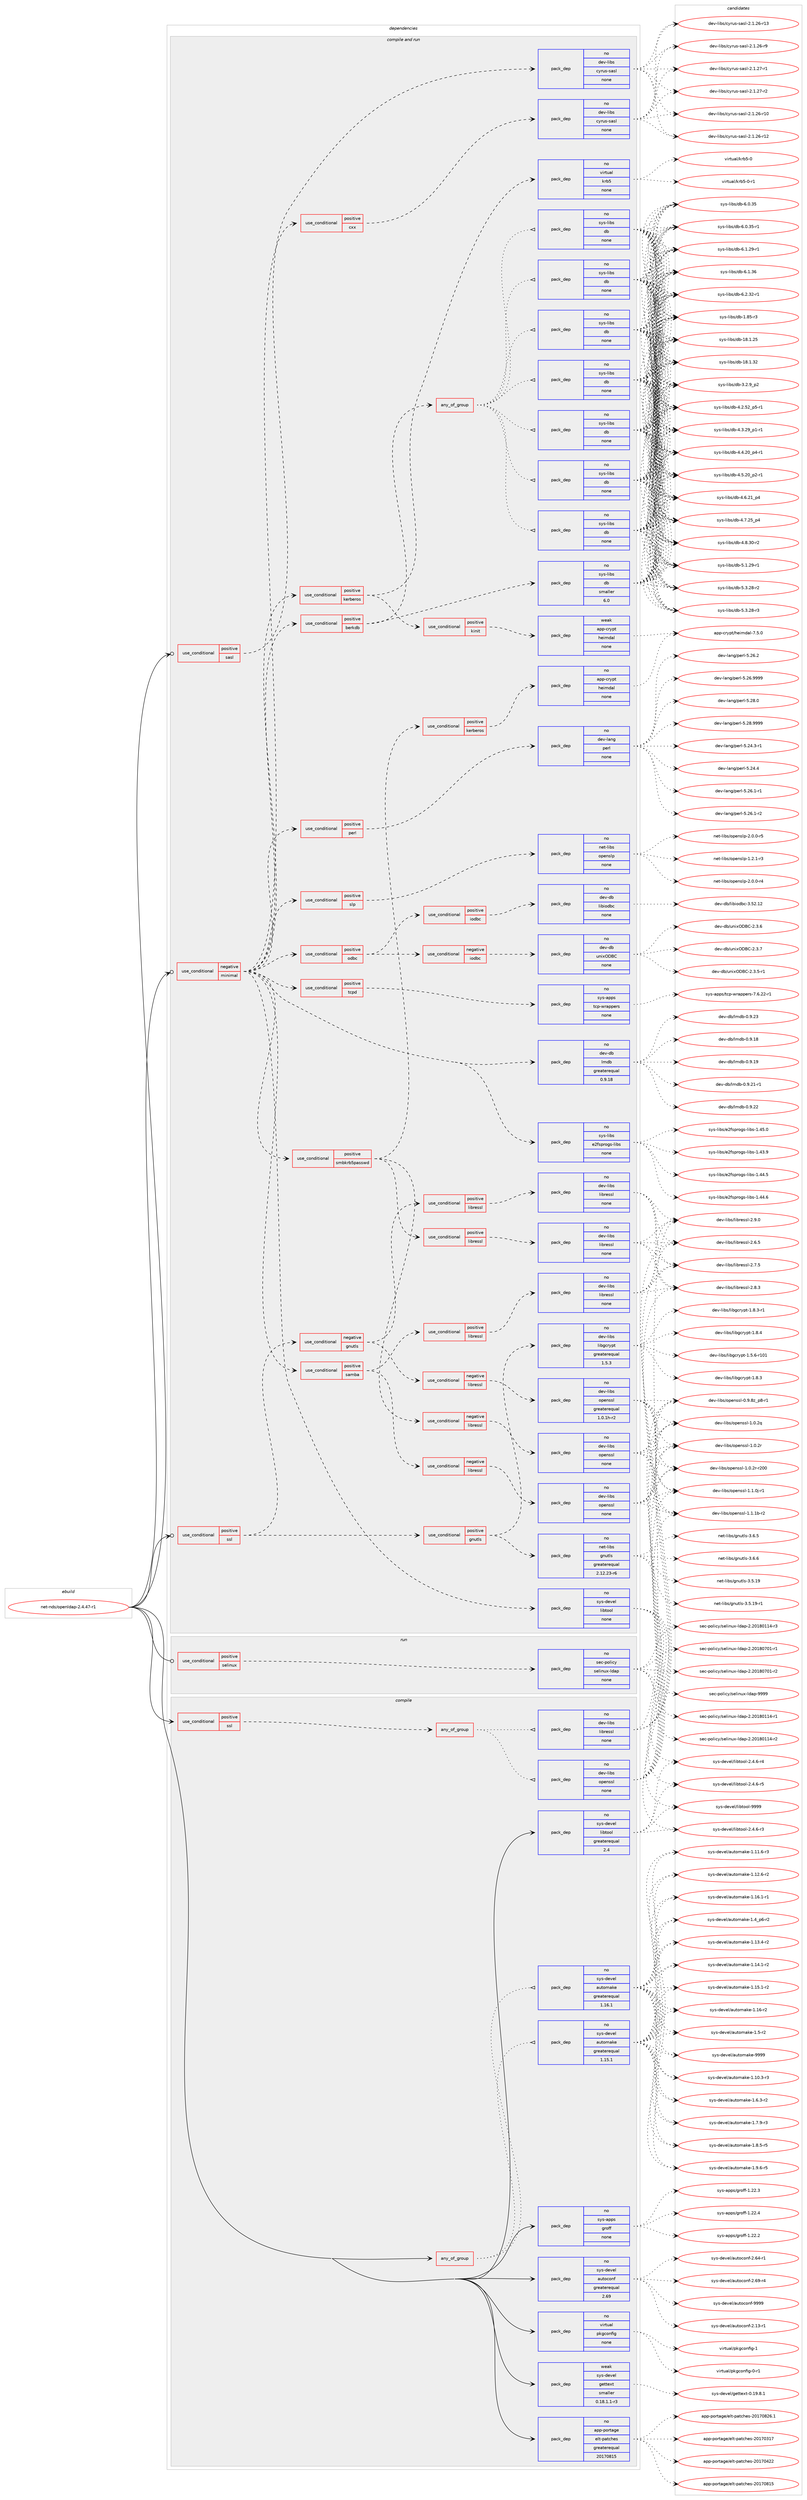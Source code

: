 digraph prolog {

# *************
# Graph options
# *************

newrank=true;
concentrate=true;
compound=true;
graph [rankdir=LR,fontname=Helvetica,fontsize=10,ranksep=1.5];#, ranksep=2.5, nodesep=0.2];
edge  [arrowhead=vee];
node  [fontname=Helvetica,fontsize=10];

# **********
# The ebuild
# **********

subgraph cluster_leftcol {
color=gray;
rank=same;
label=<<i>ebuild</i>>;
id [label="net-nds/openldap-2.4.47-r1", color=red, width=4, href="../net-nds/openldap-2.4.47-r1.svg"];
}

# ****************
# The dependencies
# ****************

subgraph cluster_midcol {
color=gray;
label=<<i>dependencies</i>>;
subgraph cluster_compile {
fillcolor="#eeeeee";
style=filled;
label=<<i>compile</i>>;
subgraph any26517 {
dependency1674319 [label=<<TABLE BORDER="0" CELLBORDER="1" CELLSPACING="0" CELLPADDING="4"><TR><TD CELLPADDING="10">any_of_group</TD></TR></TABLE>>, shape=none, color=red];subgraph pack1197203 {
dependency1674320 [label=<<TABLE BORDER="0" CELLBORDER="1" CELLSPACING="0" CELLPADDING="4" WIDTH="220"><TR><TD ROWSPAN="6" CELLPADDING="30">pack_dep</TD></TR><TR><TD WIDTH="110">no</TD></TR><TR><TD>sys-devel</TD></TR><TR><TD>automake</TD></TR><TR><TD>greaterequal</TD></TR><TR><TD>1.16.1</TD></TR></TABLE>>, shape=none, color=blue];
}
dependency1674319:e -> dependency1674320:w [weight=20,style="dotted",arrowhead="oinv"];
subgraph pack1197204 {
dependency1674321 [label=<<TABLE BORDER="0" CELLBORDER="1" CELLSPACING="0" CELLPADDING="4" WIDTH="220"><TR><TD ROWSPAN="6" CELLPADDING="30">pack_dep</TD></TR><TR><TD WIDTH="110">no</TD></TR><TR><TD>sys-devel</TD></TR><TR><TD>automake</TD></TR><TR><TD>greaterequal</TD></TR><TR><TD>1.15.1</TD></TR></TABLE>>, shape=none, color=blue];
}
dependency1674319:e -> dependency1674321:w [weight=20,style="dotted",arrowhead="oinv"];
}
id:e -> dependency1674319:w [weight=20,style="solid",arrowhead="vee"];
subgraph cond449769 {
dependency1674322 [label=<<TABLE BORDER="0" CELLBORDER="1" CELLSPACING="0" CELLPADDING="4"><TR><TD ROWSPAN="3" CELLPADDING="10">use_conditional</TD></TR><TR><TD>positive</TD></TR><TR><TD>ssl</TD></TR></TABLE>>, shape=none, color=red];
subgraph any26518 {
dependency1674323 [label=<<TABLE BORDER="0" CELLBORDER="1" CELLSPACING="0" CELLPADDING="4"><TR><TD CELLPADDING="10">any_of_group</TD></TR></TABLE>>, shape=none, color=red];subgraph pack1197205 {
dependency1674324 [label=<<TABLE BORDER="0" CELLBORDER="1" CELLSPACING="0" CELLPADDING="4" WIDTH="220"><TR><TD ROWSPAN="6" CELLPADDING="30">pack_dep</TD></TR><TR><TD WIDTH="110">no</TD></TR><TR><TD>dev-libs</TD></TR><TR><TD>openssl</TD></TR><TR><TD>none</TD></TR><TR><TD></TD></TR></TABLE>>, shape=none, color=blue];
}
dependency1674323:e -> dependency1674324:w [weight=20,style="dotted",arrowhead="oinv"];
subgraph pack1197206 {
dependency1674325 [label=<<TABLE BORDER="0" CELLBORDER="1" CELLSPACING="0" CELLPADDING="4" WIDTH="220"><TR><TD ROWSPAN="6" CELLPADDING="30">pack_dep</TD></TR><TR><TD WIDTH="110">no</TD></TR><TR><TD>dev-libs</TD></TR><TR><TD>libressl</TD></TR><TR><TD>none</TD></TR><TR><TD></TD></TR></TABLE>>, shape=none, color=blue];
}
dependency1674323:e -> dependency1674325:w [weight=20,style="dotted",arrowhead="oinv"];
}
dependency1674322:e -> dependency1674323:w [weight=20,style="dashed",arrowhead="vee"];
}
id:e -> dependency1674322:w [weight=20,style="solid",arrowhead="vee"];
subgraph pack1197207 {
dependency1674326 [label=<<TABLE BORDER="0" CELLBORDER="1" CELLSPACING="0" CELLPADDING="4" WIDTH="220"><TR><TD ROWSPAN="6" CELLPADDING="30">pack_dep</TD></TR><TR><TD WIDTH="110">no</TD></TR><TR><TD>app-portage</TD></TR><TR><TD>elt-patches</TD></TR><TR><TD>greaterequal</TD></TR><TR><TD>20170815</TD></TR></TABLE>>, shape=none, color=blue];
}
id:e -> dependency1674326:w [weight=20,style="solid",arrowhead="vee"];
subgraph pack1197208 {
dependency1674327 [label=<<TABLE BORDER="0" CELLBORDER="1" CELLSPACING="0" CELLPADDING="4" WIDTH="220"><TR><TD ROWSPAN="6" CELLPADDING="30">pack_dep</TD></TR><TR><TD WIDTH="110">no</TD></TR><TR><TD>sys-apps</TD></TR><TR><TD>groff</TD></TR><TR><TD>none</TD></TR><TR><TD></TD></TR></TABLE>>, shape=none, color=blue];
}
id:e -> dependency1674327:w [weight=20,style="solid",arrowhead="vee"];
subgraph pack1197209 {
dependency1674328 [label=<<TABLE BORDER="0" CELLBORDER="1" CELLSPACING="0" CELLPADDING="4" WIDTH="220"><TR><TD ROWSPAN="6" CELLPADDING="30">pack_dep</TD></TR><TR><TD WIDTH="110">no</TD></TR><TR><TD>sys-devel</TD></TR><TR><TD>autoconf</TD></TR><TR><TD>greaterequal</TD></TR><TR><TD>2.69</TD></TR></TABLE>>, shape=none, color=blue];
}
id:e -> dependency1674328:w [weight=20,style="solid",arrowhead="vee"];
subgraph pack1197210 {
dependency1674329 [label=<<TABLE BORDER="0" CELLBORDER="1" CELLSPACING="0" CELLPADDING="4" WIDTH="220"><TR><TD ROWSPAN="6" CELLPADDING="30">pack_dep</TD></TR><TR><TD WIDTH="110">no</TD></TR><TR><TD>sys-devel</TD></TR><TR><TD>libtool</TD></TR><TR><TD>greaterequal</TD></TR><TR><TD>2.4</TD></TR></TABLE>>, shape=none, color=blue];
}
id:e -> dependency1674329:w [weight=20,style="solid",arrowhead="vee"];
subgraph pack1197211 {
dependency1674330 [label=<<TABLE BORDER="0" CELLBORDER="1" CELLSPACING="0" CELLPADDING="4" WIDTH="220"><TR><TD ROWSPAN="6" CELLPADDING="30">pack_dep</TD></TR><TR><TD WIDTH="110">no</TD></TR><TR><TD>virtual</TD></TR><TR><TD>pkgconfig</TD></TR><TR><TD>none</TD></TR><TR><TD></TD></TR></TABLE>>, shape=none, color=blue];
}
id:e -> dependency1674330:w [weight=20,style="solid",arrowhead="vee"];
subgraph pack1197212 {
dependency1674331 [label=<<TABLE BORDER="0" CELLBORDER="1" CELLSPACING="0" CELLPADDING="4" WIDTH="220"><TR><TD ROWSPAN="6" CELLPADDING="30">pack_dep</TD></TR><TR><TD WIDTH="110">weak</TD></TR><TR><TD>sys-devel</TD></TR><TR><TD>gettext</TD></TR><TR><TD>smaller</TD></TR><TR><TD>0.18.1.1-r3</TD></TR></TABLE>>, shape=none, color=blue];
}
id:e -> dependency1674331:w [weight=20,style="solid",arrowhead="vee"];
}
subgraph cluster_compileandrun {
fillcolor="#eeeeee";
style=filled;
label=<<i>compile and run</i>>;
subgraph cond449770 {
dependency1674332 [label=<<TABLE BORDER="0" CELLBORDER="1" CELLSPACING="0" CELLPADDING="4"><TR><TD ROWSPAN="3" CELLPADDING="10">use_conditional</TD></TR><TR><TD>negative</TD></TR><TR><TD>minimal</TD></TR></TABLE>>, shape=none, color=red];
subgraph pack1197213 {
dependency1674333 [label=<<TABLE BORDER="0" CELLBORDER="1" CELLSPACING="0" CELLPADDING="4" WIDTH="220"><TR><TD ROWSPAN="6" CELLPADDING="30">pack_dep</TD></TR><TR><TD WIDTH="110">no</TD></TR><TR><TD>sys-devel</TD></TR><TR><TD>libtool</TD></TR><TR><TD>none</TD></TR><TR><TD></TD></TR></TABLE>>, shape=none, color=blue];
}
dependency1674332:e -> dependency1674333:w [weight=20,style="dashed",arrowhead="vee"];
subgraph pack1197214 {
dependency1674334 [label=<<TABLE BORDER="0" CELLBORDER="1" CELLSPACING="0" CELLPADDING="4" WIDTH="220"><TR><TD ROWSPAN="6" CELLPADDING="30">pack_dep</TD></TR><TR><TD WIDTH="110">no</TD></TR><TR><TD>sys-libs</TD></TR><TR><TD>e2fsprogs-libs</TD></TR><TR><TD>none</TD></TR><TR><TD></TD></TR></TABLE>>, shape=none, color=blue];
}
dependency1674332:e -> dependency1674334:w [weight=20,style="dashed",arrowhead="vee"];
subgraph pack1197215 {
dependency1674335 [label=<<TABLE BORDER="0" CELLBORDER="1" CELLSPACING="0" CELLPADDING="4" WIDTH="220"><TR><TD ROWSPAN="6" CELLPADDING="30">pack_dep</TD></TR><TR><TD WIDTH="110">no</TD></TR><TR><TD>dev-db</TD></TR><TR><TD>lmdb</TD></TR><TR><TD>greaterequal</TD></TR><TR><TD>0.9.18</TD></TR></TABLE>>, shape=none, color=blue];
}
dependency1674332:e -> dependency1674335:w [weight=20,style="dashed",arrowhead="vee"];
subgraph cond449771 {
dependency1674336 [label=<<TABLE BORDER="0" CELLBORDER="1" CELLSPACING="0" CELLPADDING="4"><TR><TD ROWSPAN="3" CELLPADDING="10">use_conditional</TD></TR><TR><TD>positive</TD></TR><TR><TD>tcpd</TD></TR></TABLE>>, shape=none, color=red];
subgraph pack1197216 {
dependency1674337 [label=<<TABLE BORDER="0" CELLBORDER="1" CELLSPACING="0" CELLPADDING="4" WIDTH="220"><TR><TD ROWSPAN="6" CELLPADDING="30">pack_dep</TD></TR><TR><TD WIDTH="110">no</TD></TR><TR><TD>sys-apps</TD></TR><TR><TD>tcp-wrappers</TD></TR><TR><TD>none</TD></TR><TR><TD></TD></TR></TABLE>>, shape=none, color=blue];
}
dependency1674336:e -> dependency1674337:w [weight=20,style="dashed",arrowhead="vee"];
}
dependency1674332:e -> dependency1674336:w [weight=20,style="dashed",arrowhead="vee"];
subgraph cond449772 {
dependency1674338 [label=<<TABLE BORDER="0" CELLBORDER="1" CELLSPACING="0" CELLPADDING="4"><TR><TD ROWSPAN="3" CELLPADDING="10">use_conditional</TD></TR><TR><TD>positive</TD></TR><TR><TD>odbc</TD></TR></TABLE>>, shape=none, color=red];
subgraph cond449773 {
dependency1674339 [label=<<TABLE BORDER="0" CELLBORDER="1" CELLSPACING="0" CELLPADDING="4"><TR><TD ROWSPAN="3" CELLPADDING="10">use_conditional</TD></TR><TR><TD>negative</TD></TR><TR><TD>iodbc</TD></TR></TABLE>>, shape=none, color=red];
subgraph pack1197217 {
dependency1674340 [label=<<TABLE BORDER="0" CELLBORDER="1" CELLSPACING="0" CELLPADDING="4" WIDTH="220"><TR><TD ROWSPAN="6" CELLPADDING="30">pack_dep</TD></TR><TR><TD WIDTH="110">no</TD></TR><TR><TD>dev-db</TD></TR><TR><TD>unixODBC</TD></TR><TR><TD>none</TD></TR><TR><TD></TD></TR></TABLE>>, shape=none, color=blue];
}
dependency1674339:e -> dependency1674340:w [weight=20,style="dashed",arrowhead="vee"];
}
dependency1674338:e -> dependency1674339:w [weight=20,style="dashed",arrowhead="vee"];
subgraph cond449774 {
dependency1674341 [label=<<TABLE BORDER="0" CELLBORDER="1" CELLSPACING="0" CELLPADDING="4"><TR><TD ROWSPAN="3" CELLPADDING="10">use_conditional</TD></TR><TR><TD>positive</TD></TR><TR><TD>iodbc</TD></TR></TABLE>>, shape=none, color=red];
subgraph pack1197218 {
dependency1674342 [label=<<TABLE BORDER="0" CELLBORDER="1" CELLSPACING="0" CELLPADDING="4" WIDTH="220"><TR><TD ROWSPAN="6" CELLPADDING="30">pack_dep</TD></TR><TR><TD WIDTH="110">no</TD></TR><TR><TD>dev-db</TD></TR><TR><TD>libiodbc</TD></TR><TR><TD>none</TD></TR><TR><TD></TD></TR></TABLE>>, shape=none, color=blue];
}
dependency1674341:e -> dependency1674342:w [weight=20,style="dashed",arrowhead="vee"];
}
dependency1674338:e -> dependency1674341:w [weight=20,style="dashed",arrowhead="vee"];
}
dependency1674332:e -> dependency1674338:w [weight=20,style="dashed",arrowhead="vee"];
subgraph cond449775 {
dependency1674343 [label=<<TABLE BORDER="0" CELLBORDER="1" CELLSPACING="0" CELLPADDING="4"><TR><TD ROWSPAN="3" CELLPADDING="10">use_conditional</TD></TR><TR><TD>positive</TD></TR><TR><TD>slp</TD></TR></TABLE>>, shape=none, color=red];
subgraph pack1197219 {
dependency1674344 [label=<<TABLE BORDER="0" CELLBORDER="1" CELLSPACING="0" CELLPADDING="4" WIDTH="220"><TR><TD ROWSPAN="6" CELLPADDING="30">pack_dep</TD></TR><TR><TD WIDTH="110">no</TD></TR><TR><TD>net-libs</TD></TR><TR><TD>openslp</TD></TR><TR><TD>none</TD></TR><TR><TD></TD></TR></TABLE>>, shape=none, color=blue];
}
dependency1674343:e -> dependency1674344:w [weight=20,style="dashed",arrowhead="vee"];
}
dependency1674332:e -> dependency1674343:w [weight=20,style="dashed",arrowhead="vee"];
subgraph cond449776 {
dependency1674345 [label=<<TABLE BORDER="0" CELLBORDER="1" CELLSPACING="0" CELLPADDING="4"><TR><TD ROWSPAN="3" CELLPADDING="10">use_conditional</TD></TR><TR><TD>positive</TD></TR><TR><TD>perl</TD></TR></TABLE>>, shape=none, color=red];
subgraph pack1197220 {
dependency1674346 [label=<<TABLE BORDER="0" CELLBORDER="1" CELLSPACING="0" CELLPADDING="4" WIDTH="220"><TR><TD ROWSPAN="6" CELLPADDING="30">pack_dep</TD></TR><TR><TD WIDTH="110">no</TD></TR><TR><TD>dev-lang</TD></TR><TR><TD>perl</TD></TR><TR><TD>none</TD></TR><TR><TD></TD></TR></TABLE>>, shape=none, color=blue];
}
dependency1674345:e -> dependency1674346:w [weight=20,style="dashed",arrowhead="vee"];
}
dependency1674332:e -> dependency1674345:w [weight=20,style="dashed",arrowhead="vee"];
subgraph cond449777 {
dependency1674347 [label=<<TABLE BORDER="0" CELLBORDER="1" CELLSPACING="0" CELLPADDING="4"><TR><TD ROWSPAN="3" CELLPADDING="10">use_conditional</TD></TR><TR><TD>positive</TD></TR><TR><TD>samba</TD></TR></TABLE>>, shape=none, color=red];
subgraph cond449778 {
dependency1674348 [label=<<TABLE BORDER="0" CELLBORDER="1" CELLSPACING="0" CELLPADDING="4"><TR><TD ROWSPAN="3" CELLPADDING="10">use_conditional</TD></TR><TR><TD>negative</TD></TR><TR><TD>libressl</TD></TR></TABLE>>, shape=none, color=red];
subgraph pack1197221 {
dependency1674349 [label=<<TABLE BORDER="0" CELLBORDER="1" CELLSPACING="0" CELLPADDING="4" WIDTH="220"><TR><TD ROWSPAN="6" CELLPADDING="30">pack_dep</TD></TR><TR><TD WIDTH="110">no</TD></TR><TR><TD>dev-libs</TD></TR><TR><TD>openssl</TD></TR><TR><TD>none</TD></TR><TR><TD></TD></TR></TABLE>>, shape=none, color=blue];
}
dependency1674348:e -> dependency1674349:w [weight=20,style="dashed",arrowhead="vee"];
}
dependency1674347:e -> dependency1674348:w [weight=20,style="dashed",arrowhead="vee"];
subgraph cond449779 {
dependency1674350 [label=<<TABLE BORDER="0" CELLBORDER="1" CELLSPACING="0" CELLPADDING="4"><TR><TD ROWSPAN="3" CELLPADDING="10">use_conditional</TD></TR><TR><TD>positive</TD></TR><TR><TD>libressl</TD></TR></TABLE>>, shape=none, color=red];
subgraph pack1197222 {
dependency1674351 [label=<<TABLE BORDER="0" CELLBORDER="1" CELLSPACING="0" CELLPADDING="4" WIDTH="220"><TR><TD ROWSPAN="6" CELLPADDING="30">pack_dep</TD></TR><TR><TD WIDTH="110">no</TD></TR><TR><TD>dev-libs</TD></TR><TR><TD>libressl</TD></TR><TR><TD>none</TD></TR><TR><TD></TD></TR></TABLE>>, shape=none, color=blue];
}
dependency1674350:e -> dependency1674351:w [weight=20,style="dashed",arrowhead="vee"];
}
dependency1674347:e -> dependency1674350:w [weight=20,style="dashed",arrowhead="vee"];
}
dependency1674332:e -> dependency1674347:w [weight=20,style="dashed",arrowhead="vee"];
subgraph cond449780 {
dependency1674352 [label=<<TABLE BORDER="0" CELLBORDER="1" CELLSPACING="0" CELLPADDING="4"><TR><TD ROWSPAN="3" CELLPADDING="10">use_conditional</TD></TR><TR><TD>positive</TD></TR><TR><TD>berkdb</TD></TR></TABLE>>, shape=none, color=red];
subgraph pack1197223 {
dependency1674353 [label=<<TABLE BORDER="0" CELLBORDER="1" CELLSPACING="0" CELLPADDING="4" WIDTH="220"><TR><TD ROWSPAN="6" CELLPADDING="30">pack_dep</TD></TR><TR><TD WIDTH="110">no</TD></TR><TR><TD>sys-libs</TD></TR><TR><TD>db</TD></TR><TR><TD>smaller</TD></TR><TR><TD>6.0</TD></TR></TABLE>>, shape=none, color=blue];
}
dependency1674352:e -> dependency1674353:w [weight=20,style="dashed",arrowhead="vee"];
subgraph any26519 {
dependency1674354 [label=<<TABLE BORDER="0" CELLBORDER="1" CELLSPACING="0" CELLPADDING="4"><TR><TD CELLPADDING="10">any_of_group</TD></TR></TABLE>>, shape=none, color=red];subgraph pack1197224 {
dependency1674355 [label=<<TABLE BORDER="0" CELLBORDER="1" CELLSPACING="0" CELLPADDING="4" WIDTH="220"><TR><TD ROWSPAN="6" CELLPADDING="30">pack_dep</TD></TR><TR><TD WIDTH="110">no</TD></TR><TR><TD>sys-libs</TD></TR><TR><TD>db</TD></TR><TR><TD>none</TD></TR><TR><TD></TD></TR></TABLE>>, shape=none, color=blue];
}
dependency1674354:e -> dependency1674355:w [weight=20,style="dotted",arrowhead="oinv"];
subgraph pack1197225 {
dependency1674356 [label=<<TABLE BORDER="0" CELLBORDER="1" CELLSPACING="0" CELLPADDING="4" WIDTH="220"><TR><TD ROWSPAN="6" CELLPADDING="30">pack_dep</TD></TR><TR><TD WIDTH="110">no</TD></TR><TR><TD>sys-libs</TD></TR><TR><TD>db</TD></TR><TR><TD>none</TD></TR><TR><TD></TD></TR></TABLE>>, shape=none, color=blue];
}
dependency1674354:e -> dependency1674356:w [weight=20,style="dotted",arrowhead="oinv"];
subgraph pack1197226 {
dependency1674357 [label=<<TABLE BORDER="0" CELLBORDER="1" CELLSPACING="0" CELLPADDING="4" WIDTH="220"><TR><TD ROWSPAN="6" CELLPADDING="30">pack_dep</TD></TR><TR><TD WIDTH="110">no</TD></TR><TR><TD>sys-libs</TD></TR><TR><TD>db</TD></TR><TR><TD>none</TD></TR><TR><TD></TD></TR></TABLE>>, shape=none, color=blue];
}
dependency1674354:e -> dependency1674357:w [weight=20,style="dotted",arrowhead="oinv"];
subgraph pack1197227 {
dependency1674358 [label=<<TABLE BORDER="0" CELLBORDER="1" CELLSPACING="0" CELLPADDING="4" WIDTH="220"><TR><TD ROWSPAN="6" CELLPADDING="30">pack_dep</TD></TR><TR><TD WIDTH="110">no</TD></TR><TR><TD>sys-libs</TD></TR><TR><TD>db</TD></TR><TR><TD>none</TD></TR><TR><TD></TD></TR></TABLE>>, shape=none, color=blue];
}
dependency1674354:e -> dependency1674358:w [weight=20,style="dotted",arrowhead="oinv"];
subgraph pack1197228 {
dependency1674359 [label=<<TABLE BORDER="0" CELLBORDER="1" CELLSPACING="0" CELLPADDING="4" WIDTH="220"><TR><TD ROWSPAN="6" CELLPADDING="30">pack_dep</TD></TR><TR><TD WIDTH="110">no</TD></TR><TR><TD>sys-libs</TD></TR><TR><TD>db</TD></TR><TR><TD>none</TD></TR><TR><TD></TD></TR></TABLE>>, shape=none, color=blue];
}
dependency1674354:e -> dependency1674359:w [weight=20,style="dotted",arrowhead="oinv"];
subgraph pack1197229 {
dependency1674360 [label=<<TABLE BORDER="0" CELLBORDER="1" CELLSPACING="0" CELLPADDING="4" WIDTH="220"><TR><TD ROWSPAN="6" CELLPADDING="30">pack_dep</TD></TR><TR><TD WIDTH="110">no</TD></TR><TR><TD>sys-libs</TD></TR><TR><TD>db</TD></TR><TR><TD>none</TD></TR><TR><TD></TD></TR></TABLE>>, shape=none, color=blue];
}
dependency1674354:e -> dependency1674360:w [weight=20,style="dotted",arrowhead="oinv"];
subgraph pack1197230 {
dependency1674361 [label=<<TABLE BORDER="0" CELLBORDER="1" CELLSPACING="0" CELLPADDING="4" WIDTH="220"><TR><TD ROWSPAN="6" CELLPADDING="30">pack_dep</TD></TR><TR><TD WIDTH="110">no</TD></TR><TR><TD>sys-libs</TD></TR><TR><TD>db</TD></TR><TR><TD>none</TD></TR><TR><TD></TD></TR></TABLE>>, shape=none, color=blue];
}
dependency1674354:e -> dependency1674361:w [weight=20,style="dotted",arrowhead="oinv"];
}
dependency1674352:e -> dependency1674354:w [weight=20,style="dashed",arrowhead="vee"];
}
dependency1674332:e -> dependency1674352:w [weight=20,style="dashed",arrowhead="vee"];
subgraph cond449781 {
dependency1674362 [label=<<TABLE BORDER="0" CELLBORDER="1" CELLSPACING="0" CELLPADDING="4"><TR><TD ROWSPAN="3" CELLPADDING="10">use_conditional</TD></TR><TR><TD>positive</TD></TR><TR><TD>smbkrb5passwd</TD></TR></TABLE>>, shape=none, color=red];
subgraph cond449782 {
dependency1674363 [label=<<TABLE BORDER="0" CELLBORDER="1" CELLSPACING="0" CELLPADDING="4"><TR><TD ROWSPAN="3" CELLPADDING="10">use_conditional</TD></TR><TR><TD>negative</TD></TR><TR><TD>libressl</TD></TR></TABLE>>, shape=none, color=red];
subgraph pack1197231 {
dependency1674364 [label=<<TABLE BORDER="0" CELLBORDER="1" CELLSPACING="0" CELLPADDING="4" WIDTH="220"><TR><TD ROWSPAN="6" CELLPADDING="30">pack_dep</TD></TR><TR><TD WIDTH="110">no</TD></TR><TR><TD>dev-libs</TD></TR><TR><TD>openssl</TD></TR><TR><TD>none</TD></TR><TR><TD></TD></TR></TABLE>>, shape=none, color=blue];
}
dependency1674363:e -> dependency1674364:w [weight=20,style="dashed",arrowhead="vee"];
}
dependency1674362:e -> dependency1674363:w [weight=20,style="dashed",arrowhead="vee"];
subgraph cond449783 {
dependency1674365 [label=<<TABLE BORDER="0" CELLBORDER="1" CELLSPACING="0" CELLPADDING="4"><TR><TD ROWSPAN="3" CELLPADDING="10">use_conditional</TD></TR><TR><TD>positive</TD></TR><TR><TD>libressl</TD></TR></TABLE>>, shape=none, color=red];
subgraph pack1197232 {
dependency1674366 [label=<<TABLE BORDER="0" CELLBORDER="1" CELLSPACING="0" CELLPADDING="4" WIDTH="220"><TR><TD ROWSPAN="6" CELLPADDING="30">pack_dep</TD></TR><TR><TD WIDTH="110">no</TD></TR><TR><TD>dev-libs</TD></TR><TR><TD>libressl</TD></TR><TR><TD>none</TD></TR><TR><TD></TD></TR></TABLE>>, shape=none, color=blue];
}
dependency1674365:e -> dependency1674366:w [weight=20,style="dashed",arrowhead="vee"];
}
dependency1674362:e -> dependency1674365:w [weight=20,style="dashed",arrowhead="vee"];
subgraph cond449784 {
dependency1674367 [label=<<TABLE BORDER="0" CELLBORDER="1" CELLSPACING="0" CELLPADDING="4"><TR><TD ROWSPAN="3" CELLPADDING="10">use_conditional</TD></TR><TR><TD>positive</TD></TR><TR><TD>kerberos</TD></TR></TABLE>>, shape=none, color=red];
subgraph pack1197233 {
dependency1674368 [label=<<TABLE BORDER="0" CELLBORDER="1" CELLSPACING="0" CELLPADDING="4" WIDTH="220"><TR><TD ROWSPAN="6" CELLPADDING="30">pack_dep</TD></TR><TR><TD WIDTH="110">no</TD></TR><TR><TD>app-crypt</TD></TR><TR><TD>heimdal</TD></TR><TR><TD>none</TD></TR><TR><TD></TD></TR></TABLE>>, shape=none, color=blue];
}
dependency1674367:e -> dependency1674368:w [weight=20,style="dashed",arrowhead="vee"];
}
dependency1674362:e -> dependency1674367:w [weight=20,style="dashed",arrowhead="vee"];
}
dependency1674332:e -> dependency1674362:w [weight=20,style="dashed",arrowhead="vee"];
subgraph cond449785 {
dependency1674369 [label=<<TABLE BORDER="0" CELLBORDER="1" CELLSPACING="0" CELLPADDING="4"><TR><TD ROWSPAN="3" CELLPADDING="10">use_conditional</TD></TR><TR><TD>positive</TD></TR><TR><TD>kerberos</TD></TR></TABLE>>, shape=none, color=red];
subgraph pack1197234 {
dependency1674370 [label=<<TABLE BORDER="0" CELLBORDER="1" CELLSPACING="0" CELLPADDING="4" WIDTH="220"><TR><TD ROWSPAN="6" CELLPADDING="30">pack_dep</TD></TR><TR><TD WIDTH="110">no</TD></TR><TR><TD>virtual</TD></TR><TR><TD>krb5</TD></TR><TR><TD>none</TD></TR><TR><TD></TD></TR></TABLE>>, shape=none, color=blue];
}
dependency1674369:e -> dependency1674370:w [weight=20,style="dashed",arrowhead="vee"];
subgraph cond449786 {
dependency1674371 [label=<<TABLE BORDER="0" CELLBORDER="1" CELLSPACING="0" CELLPADDING="4"><TR><TD ROWSPAN="3" CELLPADDING="10">use_conditional</TD></TR><TR><TD>positive</TD></TR><TR><TD>kinit</TD></TR></TABLE>>, shape=none, color=red];
subgraph pack1197235 {
dependency1674372 [label=<<TABLE BORDER="0" CELLBORDER="1" CELLSPACING="0" CELLPADDING="4" WIDTH="220"><TR><TD ROWSPAN="6" CELLPADDING="30">pack_dep</TD></TR><TR><TD WIDTH="110">weak</TD></TR><TR><TD>app-crypt</TD></TR><TR><TD>heimdal</TD></TR><TR><TD>none</TD></TR><TR><TD></TD></TR></TABLE>>, shape=none, color=blue];
}
dependency1674371:e -> dependency1674372:w [weight=20,style="dashed",arrowhead="vee"];
}
dependency1674369:e -> dependency1674371:w [weight=20,style="dashed",arrowhead="vee"];
}
dependency1674332:e -> dependency1674369:w [weight=20,style="dashed",arrowhead="vee"];
subgraph cond449787 {
dependency1674373 [label=<<TABLE BORDER="0" CELLBORDER="1" CELLSPACING="0" CELLPADDING="4"><TR><TD ROWSPAN="3" CELLPADDING="10">use_conditional</TD></TR><TR><TD>positive</TD></TR><TR><TD>cxx</TD></TR></TABLE>>, shape=none, color=red];
subgraph pack1197236 {
dependency1674374 [label=<<TABLE BORDER="0" CELLBORDER="1" CELLSPACING="0" CELLPADDING="4" WIDTH="220"><TR><TD ROWSPAN="6" CELLPADDING="30">pack_dep</TD></TR><TR><TD WIDTH="110">no</TD></TR><TR><TD>dev-libs</TD></TR><TR><TD>cyrus-sasl</TD></TR><TR><TD>none</TD></TR><TR><TD></TD></TR></TABLE>>, shape=none, color=blue];
}
dependency1674373:e -> dependency1674374:w [weight=20,style="dashed",arrowhead="vee"];
}
dependency1674332:e -> dependency1674373:w [weight=20,style="dashed",arrowhead="vee"];
}
id:e -> dependency1674332:w [weight=20,style="solid",arrowhead="odotvee"];
subgraph cond449788 {
dependency1674375 [label=<<TABLE BORDER="0" CELLBORDER="1" CELLSPACING="0" CELLPADDING="4"><TR><TD ROWSPAN="3" CELLPADDING="10">use_conditional</TD></TR><TR><TD>positive</TD></TR><TR><TD>sasl</TD></TR></TABLE>>, shape=none, color=red];
subgraph pack1197237 {
dependency1674376 [label=<<TABLE BORDER="0" CELLBORDER="1" CELLSPACING="0" CELLPADDING="4" WIDTH="220"><TR><TD ROWSPAN="6" CELLPADDING="30">pack_dep</TD></TR><TR><TD WIDTH="110">no</TD></TR><TR><TD>dev-libs</TD></TR><TR><TD>cyrus-sasl</TD></TR><TR><TD>none</TD></TR><TR><TD></TD></TR></TABLE>>, shape=none, color=blue];
}
dependency1674375:e -> dependency1674376:w [weight=20,style="dashed",arrowhead="vee"];
}
id:e -> dependency1674375:w [weight=20,style="solid",arrowhead="odotvee"];
subgraph cond449789 {
dependency1674377 [label=<<TABLE BORDER="0" CELLBORDER="1" CELLSPACING="0" CELLPADDING="4"><TR><TD ROWSPAN="3" CELLPADDING="10">use_conditional</TD></TR><TR><TD>positive</TD></TR><TR><TD>ssl</TD></TR></TABLE>>, shape=none, color=red];
subgraph cond449790 {
dependency1674378 [label=<<TABLE BORDER="0" CELLBORDER="1" CELLSPACING="0" CELLPADDING="4"><TR><TD ROWSPAN="3" CELLPADDING="10">use_conditional</TD></TR><TR><TD>negative</TD></TR><TR><TD>gnutls</TD></TR></TABLE>>, shape=none, color=red];
subgraph cond449791 {
dependency1674379 [label=<<TABLE BORDER="0" CELLBORDER="1" CELLSPACING="0" CELLPADDING="4"><TR><TD ROWSPAN="3" CELLPADDING="10">use_conditional</TD></TR><TR><TD>negative</TD></TR><TR><TD>libressl</TD></TR></TABLE>>, shape=none, color=red];
subgraph pack1197238 {
dependency1674380 [label=<<TABLE BORDER="0" CELLBORDER="1" CELLSPACING="0" CELLPADDING="4" WIDTH="220"><TR><TD ROWSPAN="6" CELLPADDING="30">pack_dep</TD></TR><TR><TD WIDTH="110">no</TD></TR><TR><TD>dev-libs</TD></TR><TR><TD>openssl</TD></TR><TR><TD>greaterequal</TD></TR><TR><TD>1.0.1h-r2</TD></TR></TABLE>>, shape=none, color=blue];
}
dependency1674379:e -> dependency1674380:w [weight=20,style="dashed",arrowhead="vee"];
}
dependency1674378:e -> dependency1674379:w [weight=20,style="dashed",arrowhead="vee"];
subgraph cond449792 {
dependency1674381 [label=<<TABLE BORDER="0" CELLBORDER="1" CELLSPACING="0" CELLPADDING="4"><TR><TD ROWSPAN="3" CELLPADDING="10">use_conditional</TD></TR><TR><TD>positive</TD></TR><TR><TD>libressl</TD></TR></TABLE>>, shape=none, color=red];
subgraph pack1197239 {
dependency1674382 [label=<<TABLE BORDER="0" CELLBORDER="1" CELLSPACING="0" CELLPADDING="4" WIDTH="220"><TR><TD ROWSPAN="6" CELLPADDING="30">pack_dep</TD></TR><TR><TD WIDTH="110">no</TD></TR><TR><TD>dev-libs</TD></TR><TR><TD>libressl</TD></TR><TR><TD>none</TD></TR><TR><TD></TD></TR></TABLE>>, shape=none, color=blue];
}
dependency1674381:e -> dependency1674382:w [weight=20,style="dashed",arrowhead="vee"];
}
dependency1674378:e -> dependency1674381:w [weight=20,style="dashed",arrowhead="vee"];
}
dependency1674377:e -> dependency1674378:w [weight=20,style="dashed",arrowhead="vee"];
subgraph cond449793 {
dependency1674383 [label=<<TABLE BORDER="0" CELLBORDER="1" CELLSPACING="0" CELLPADDING="4"><TR><TD ROWSPAN="3" CELLPADDING="10">use_conditional</TD></TR><TR><TD>positive</TD></TR><TR><TD>gnutls</TD></TR></TABLE>>, shape=none, color=red];
subgraph pack1197240 {
dependency1674384 [label=<<TABLE BORDER="0" CELLBORDER="1" CELLSPACING="0" CELLPADDING="4" WIDTH="220"><TR><TD ROWSPAN="6" CELLPADDING="30">pack_dep</TD></TR><TR><TD WIDTH="110">no</TD></TR><TR><TD>net-libs</TD></TR><TR><TD>gnutls</TD></TR><TR><TD>greaterequal</TD></TR><TR><TD>2.12.23-r6</TD></TR></TABLE>>, shape=none, color=blue];
}
dependency1674383:e -> dependency1674384:w [weight=20,style="dashed",arrowhead="vee"];
subgraph pack1197241 {
dependency1674385 [label=<<TABLE BORDER="0" CELLBORDER="1" CELLSPACING="0" CELLPADDING="4" WIDTH="220"><TR><TD ROWSPAN="6" CELLPADDING="30">pack_dep</TD></TR><TR><TD WIDTH="110">no</TD></TR><TR><TD>dev-libs</TD></TR><TR><TD>libgcrypt</TD></TR><TR><TD>greaterequal</TD></TR><TR><TD>1.5.3</TD></TR></TABLE>>, shape=none, color=blue];
}
dependency1674383:e -> dependency1674385:w [weight=20,style="dashed",arrowhead="vee"];
}
dependency1674377:e -> dependency1674383:w [weight=20,style="dashed",arrowhead="vee"];
}
id:e -> dependency1674377:w [weight=20,style="solid",arrowhead="odotvee"];
}
subgraph cluster_run {
fillcolor="#eeeeee";
style=filled;
label=<<i>run</i>>;
subgraph cond449794 {
dependency1674386 [label=<<TABLE BORDER="0" CELLBORDER="1" CELLSPACING="0" CELLPADDING="4"><TR><TD ROWSPAN="3" CELLPADDING="10">use_conditional</TD></TR><TR><TD>positive</TD></TR><TR><TD>selinux</TD></TR></TABLE>>, shape=none, color=red];
subgraph pack1197242 {
dependency1674387 [label=<<TABLE BORDER="0" CELLBORDER="1" CELLSPACING="0" CELLPADDING="4" WIDTH="220"><TR><TD ROWSPAN="6" CELLPADDING="30">pack_dep</TD></TR><TR><TD WIDTH="110">no</TD></TR><TR><TD>sec-policy</TD></TR><TR><TD>selinux-ldap</TD></TR><TR><TD>none</TD></TR><TR><TD></TD></TR></TABLE>>, shape=none, color=blue];
}
dependency1674386:e -> dependency1674387:w [weight=20,style="dashed",arrowhead="vee"];
}
id:e -> dependency1674386:w [weight=20,style="solid",arrowhead="odot"];
}
}

# **************
# The candidates
# **************

subgraph cluster_choices {
rank=same;
color=gray;
label=<<i>candidates</i>>;

subgraph choice1197203 {
color=black;
nodesep=1;
choice11512111545100101118101108479711711611110997107101454946494846514511451 [label="sys-devel/automake-1.10.3-r3", color=red, width=4,href="../sys-devel/automake-1.10.3-r3.svg"];
choice11512111545100101118101108479711711611110997107101454946494946544511451 [label="sys-devel/automake-1.11.6-r3", color=red, width=4,href="../sys-devel/automake-1.11.6-r3.svg"];
choice11512111545100101118101108479711711611110997107101454946495046544511450 [label="sys-devel/automake-1.12.6-r2", color=red, width=4,href="../sys-devel/automake-1.12.6-r2.svg"];
choice11512111545100101118101108479711711611110997107101454946495146524511450 [label="sys-devel/automake-1.13.4-r2", color=red, width=4,href="../sys-devel/automake-1.13.4-r2.svg"];
choice11512111545100101118101108479711711611110997107101454946495246494511450 [label="sys-devel/automake-1.14.1-r2", color=red, width=4,href="../sys-devel/automake-1.14.1-r2.svg"];
choice11512111545100101118101108479711711611110997107101454946495346494511450 [label="sys-devel/automake-1.15.1-r2", color=red, width=4,href="../sys-devel/automake-1.15.1-r2.svg"];
choice1151211154510010111810110847971171161111099710710145494649544511450 [label="sys-devel/automake-1.16-r2", color=red, width=4,href="../sys-devel/automake-1.16-r2.svg"];
choice11512111545100101118101108479711711611110997107101454946495446494511449 [label="sys-devel/automake-1.16.1-r1", color=red, width=4,href="../sys-devel/automake-1.16.1-r1.svg"];
choice115121115451001011181011084797117116111109971071014549465295112544511450 [label="sys-devel/automake-1.4_p6-r2", color=red, width=4,href="../sys-devel/automake-1.4_p6-r2.svg"];
choice11512111545100101118101108479711711611110997107101454946534511450 [label="sys-devel/automake-1.5-r2", color=red, width=4,href="../sys-devel/automake-1.5-r2.svg"];
choice115121115451001011181011084797117116111109971071014549465446514511450 [label="sys-devel/automake-1.6.3-r2", color=red, width=4,href="../sys-devel/automake-1.6.3-r2.svg"];
choice115121115451001011181011084797117116111109971071014549465546574511451 [label="sys-devel/automake-1.7.9-r3", color=red, width=4,href="../sys-devel/automake-1.7.9-r3.svg"];
choice115121115451001011181011084797117116111109971071014549465646534511453 [label="sys-devel/automake-1.8.5-r5", color=red, width=4,href="../sys-devel/automake-1.8.5-r5.svg"];
choice115121115451001011181011084797117116111109971071014549465746544511453 [label="sys-devel/automake-1.9.6-r5", color=red, width=4,href="../sys-devel/automake-1.9.6-r5.svg"];
choice115121115451001011181011084797117116111109971071014557575757 [label="sys-devel/automake-9999", color=red, width=4,href="../sys-devel/automake-9999.svg"];
dependency1674320:e -> choice11512111545100101118101108479711711611110997107101454946494846514511451:w [style=dotted,weight="100"];
dependency1674320:e -> choice11512111545100101118101108479711711611110997107101454946494946544511451:w [style=dotted,weight="100"];
dependency1674320:e -> choice11512111545100101118101108479711711611110997107101454946495046544511450:w [style=dotted,weight="100"];
dependency1674320:e -> choice11512111545100101118101108479711711611110997107101454946495146524511450:w [style=dotted,weight="100"];
dependency1674320:e -> choice11512111545100101118101108479711711611110997107101454946495246494511450:w [style=dotted,weight="100"];
dependency1674320:e -> choice11512111545100101118101108479711711611110997107101454946495346494511450:w [style=dotted,weight="100"];
dependency1674320:e -> choice1151211154510010111810110847971171161111099710710145494649544511450:w [style=dotted,weight="100"];
dependency1674320:e -> choice11512111545100101118101108479711711611110997107101454946495446494511449:w [style=dotted,weight="100"];
dependency1674320:e -> choice115121115451001011181011084797117116111109971071014549465295112544511450:w [style=dotted,weight="100"];
dependency1674320:e -> choice11512111545100101118101108479711711611110997107101454946534511450:w [style=dotted,weight="100"];
dependency1674320:e -> choice115121115451001011181011084797117116111109971071014549465446514511450:w [style=dotted,weight="100"];
dependency1674320:e -> choice115121115451001011181011084797117116111109971071014549465546574511451:w [style=dotted,weight="100"];
dependency1674320:e -> choice115121115451001011181011084797117116111109971071014549465646534511453:w [style=dotted,weight="100"];
dependency1674320:e -> choice115121115451001011181011084797117116111109971071014549465746544511453:w [style=dotted,weight="100"];
dependency1674320:e -> choice115121115451001011181011084797117116111109971071014557575757:w [style=dotted,weight="100"];
}
subgraph choice1197204 {
color=black;
nodesep=1;
choice11512111545100101118101108479711711611110997107101454946494846514511451 [label="sys-devel/automake-1.10.3-r3", color=red, width=4,href="../sys-devel/automake-1.10.3-r3.svg"];
choice11512111545100101118101108479711711611110997107101454946494946544511451 [label="sys-devel/automake-1.11.6-r3", color=red, width=4,href="../sys-devel/automake-1.11.6-r3.svg"];
choice11512111545100101118101108479711711611110997107101454946495046544511450 [label="sys-devel/automake-1.12.6-r2", color=red, width=4,href="../sys-devel/automake-1.12.6-r2.svg"];
choice11512111545100101118101108479711711611110997107101454946495146524511450 [label="sys-devel/automake-1.13.4-r2", color=red, width=4,href="../sys-devel/automake-1.13.4-r2.svg"];
choice11512111545100101118101108479711711611110997107101454946495246494511450 [label="sys-devel/automake-1.14.1-r2", color=red, width=4,href="../sys-devel/automake-1.14.1-r2.svg"];
choice11512111545100101118101108479711711611110997107101454946495346494511450 [label="sys-devel/automake-1.15.1-r2", color=red, width=4,href="../sys-devel/automake-1.15.1-r2.svg"];
choice1151211154510010111810110847971171161111099710710145494649544511450 [label="sys-devel/automake-1.16-r2", color=red, width=4,href="../sys-devel/automake-1.16-r2.svg"];
choice11512111545100101118101108479711711611110997107101454946495446494511449 [label="sys-devel/automake-1.16.1-r1", color=red, width=4,href="../sys-devel/automake-1.16.1-r1.svg"];
choice115121115451001011181011084797117116111109971071014549465295112544511450 [label="sys-devel/automake-1.4_p6-r2", color=red, width=4,href="../sys-devel/automake-1.4_p6-r2.svg"];
choice11512111545100101118101108479711711611110997107101454946534511450 [label="sys-devel/automake-1.5-r2", color=red, width=4,href="../sys-devel/automake-1.5-r2.svg"];
choice115121115451001011181011084797117116111109971071014549465446514511450 [label="sys-devel/automake-1.6.3-r2", color=red, width=4,href="../sys-devel/automake-1.6.3-r2.svg"];
choice115121115451001011181011084797117116111109971071014549465546574511451 [label="sys-devel/automake-1.7.9-r3", color=red, width=4,href="../sys-devel/automake-1.7.9-r3.svg"];
choice115121115451001011181011084797117116111109971071014549465646534511453 [label="sys-devel/automake-1.8.5-r5", color=red, width=4,href="../sys-devel/automake-1.8.5-r5.svg"];
choice115121115451001011181011084797117116111109971071014549465746544511453 [label="sys-devel/automake-1.9.6-r5", color=red, width=4,href="../sys-devel/automake-1.9.6-r5.svg"];
choice115121115451001011181011084797117116111109971071014557575757 [label="sys-devel/automake-9999", color=red, width=4,href="../sys-devel/automake-9999.svg"];
dependency1674321:e -> choice11512111545100101118101108479711711611110997107101454946494846514511451:w [style=dotted,weight="100"];
dependency1674321:e -> choice11512111545100101118101108479711711611110997107101454946494946544511451:w [style=dotted,weight="100"];
dependency1674321:e -> choice11512111545100101118101108479711711611110997107101454946495046544511450:w [style=dotted,weight="100"];
dependency1674321:e -> choice11512111545100101118101108479711711611110997107101454946495146524511450:w [style=dotted,weight="100"];
dependency1674321:e -> choice11512111545100101118101108479711711611110997107101454946495246494511450:w [style=dotted,weight="100"];
dependency1674321:e -> choice11512111545100101118101108479711711611110997107101454946495346494511450:w [style=dotted,weight="100"];
dependency1674321:e -> choice1151211154510010111810110847971171161111099710710145494649544511450:w [style=dotted,weight="100"];
dependency1674321:e -> choice11512111545100101118101108479711711611110997107101454946495446494511449:w [style=dotted,weight="100"];
dependency1674321:e -> choice115121115451001011181011084797117116111109971071014549465295112544511450:w [style=dotted,weight="100"];
dependency1674321:e -> choice11512111545100101118101108479711711611110997107101454946534511450:w [style=dotted,weight="100"];
dependency1674321:e -> choice115121115451001011181011084797117116111109971071014549465446514511450:w [style=dotted,weight="100"];
dependency1674321:e -> choice115121115451001011181011084797117116111109971071014549465546574511451:w [style=dotted,weight="100"];
dependency1674321:e -> choice115121115451001011181011084797117116111109971071014549465646534511453:w [style=dotted,weight="100"];
dependency1674321:e -> choice115121115451001011181011084797117116111109971071014549465746544511453:w [style=dotted,weight="100"];
dependency1674321:e -> choice115121115451001011181011084797117116111109971071014557575757:w [style=dotted,weight="100"];
}
subgraph choice1197205 {
color=black;
nodesep=1;
choice10010111845108105981154711111210111011511510845484657465612295112564511449 [label="dev-libs/openssl-0.9.8z_p8-r1", color=red, width=4,href="../dev-libs/openssl-0.9.8z_p8-r1.svg"];
choice100101118451081059811547111112101110115115108454946484650113 [label="dev-libs/openssl-1.0.2q", color=red, width=4,href="../dev-libs/openssl-1.0.2q.svg"];
choice100101118451081059811547111112101110115115108454946484650114 [label="dev-libs/openssl-1.0.2r", color=red, width=4,href="../dev-libs/openssl-1.0.2r.svg"];
choice10010111845108105981154711111210111011511510845494648465011445114504848 [label="dev-libs/openssl-1.0.2r-r200", color=red, width=4,href="../dev-libs/openssl-1.0.2r-r200.svg"];
choice1001011184510810598115471111121011101151151084549464946481064511449 [label="dev-libs/openssl-1.1.0j-r1", color=red, width=4,href="../dev-libs/openssl-1.1.0j-r1.svg"];
choice100101118451081059811547111112101110115115108454946494649984511450 [label="dev-libs/openssl-1.1.1b-r2", color=red, width=4,href="../dev-libs/openssl-1.1.1b-r2.svg"];
dependency1674324:e -> choice10010111845108105981154711111210111011511510845484657465612295112564511449:w [style=dotted,weight="100"];
dependency1674324:e -> choice100101118451081059811547111112101110115115108454946484650113:w [style=dotted,weight="100"];
dependency1674324:e -> choice100101118451081059811547111112101110115115108454946484650114:w [style=dotted,weight="100"];
dependency1674324:e -> choice10010111845108105981154711111210111011511510845494648465011445114504848:w [style=dotted,weight="100"];
dependency1674324:e -> choice1001011184510810598115471111121011101151151084549464946481064511449:w [style=dotted,weight="100"];
dependency1674324:e -> choice100101118451081059811547111112101110115115108454946494649984511450:w [style=dotted,weight="100"];
}
subgraph choice1197206 {
color=black;
nodesep=1;
choice10010111845108105981154710810598114101115115108455046544653 [label="dev-libs/libressl-2.6.5", color=red, width=4,href="../dev-libs/libressl-2.6.5.svg"];
choice10010111845108105981154710810598114101115115108455046554653 [label="dev-libs/libressl-2.7.5", color=red, width=4,href="../dev-libs/libressl-2.7.5.svg"];
choice10010111845108105981154710810598114101115115108455046564651 [label="dev-libs/libressl-2.8.3", color=red, width=4,href="../dev-libs/libressl-2.8.3.svg"];
choice10010111845108105981154710810598114101115115108455046574648 [label="dev-libs/libressl-2.9.0", color=red, width=4,href="../dev-libs/libressl-2.9.0.svg"];
dependency1674325:e -> choice10010111845108105981154710810598114101115115108455046544653:w [style=dotted,weight="100"];
dependency1674325:e -> choice10010111845108105981154710810598114101115115108455046554653:w [style=dotted,weight="100"];
dependency1674325:e -> choice10010111845108105981154710810598114101115115108455046564651:w [style=dotted,weight="100"];
dependency1674325:e -> choice10010111845108105981154710810598114101115115108455046574648:w [style=dotted,weight="100"];
}
subgraph choice1197207 {
color=black;
nodesep=1;
choice97112112451121111141169710310147101108116451129711699104101115455048495548514955 [label="app-portage/elt-patches-20170317", color=red, width=4,href="../app-portage/elt-patches-20170317.svg"];
choice97112112451121111141169710310147101108116451129711699104101115455048495548525050 [label="app-portage/elt-patches-20170422", color=red, width=4,href="../app-portage/elt-patches-20170422.svg"];
choice97112112451121111141169710310147101108116451129711699104101115455048495548564953 [label="app-portage/elt-patches-20170815", color=red, width=4,href="../app-portage/elt-patches-20170815.svg"];
choice971121124511211111411697103101471011081164511297116991041011154550484955485650544649 [label="app-portage/elt-patches-20170826.1", color=red, width=4,href="../app-portage/elt-patches-20170826.1.svg"];
dependency1674326:e -> choice97112112451121111141169710310147101108116451129711699104101115455048495548514955:w [style=dotted,weight="100"];
dependency1674326:e -> choice97112112451121111141169710310147101108116451129711699104101115455048495548525050:w [style=dotted,weight="100"];
dependency1674326:e -> choice97112112451121111141169710310147101108116451129711699104101115455048495548564953:w [style=dotted,weight="100"];
dependency1674326:e -> choice971121124511211111411697103101471011081164511297116991041011154550484955485650544649:w [style=dotted,weight="100"];
}
subgraph choice1197208 {
color=black;
nodesep=1;
choice11512111545971121121154710311411110210245494650504650 [label="sys-apps/groff-1.22.2", color=red, width=4,href="../sys-apps/groff-1.22.2.svg"];
choice11512111545971121121154710311411110210245494650504651 [label="sys-apps/groff-1.22.3", color=red, width=4,href="../sys-apps/groff-1.22.3.svg"];
choice11512111545971121121154710311411110210245494650504652 [label="sys-apps/groff-1.22.4", color=red, width=4,href="../sys-apps/groff-1.22.4.svg"];
dependency1674327:e -> choice11512111545971121121154710311411110210245494650504650:w [style=dotted,weight="100"];
dependency1674327:e -> choice11512111545971121121154710311411110210245494650504651:w [style=dotted,weight="100"];
dependency1674327:e -> choice11512111545971121121154710311411110210245494650504652:w [style=dotted,weight="100"];
}
subgraph choice1197209 {
color=black;
nodesep=1;
choice1151211154510010111810110847971171161119911111010245504649514511449 [label="sys-devel/autoconf-2.13-r1", color=red, width=4,href="../sys-devel/autoconf-2.13-r1.svg"];
choice1151211154510010111810110847971171161119911111010245504654524511449 [label="sys-devel/autoconf-2.64-r1", color=red, width=4,href="../sys-devel/autoconf-2.64-r1.svg"];
choice1151211154510010111810110847971171161119911111010245504654574511452 [label="sys-devel/autoconf-2.69-r4", color=red, width=4,href="../sys-devel/autoconf-2.69-r4.svg"];
choice115121115451001011181011084797117116111991111101024557575757 [label="sys-devel/autoconf-9999", color=red, width=4,href="../sys-devel/autoconf-9999.svg"];
dependency1674328:e -> choice1151211154510010111810110847971171161119911111010245504649514511449:w [style=dotted,weight="100"];
dependency1674328:e -> choice1151211154510010111810110847971171161119911111010245504654524511449:w [style=dotted,weight="100"];
dependency1674328:e -> choice1151211154510010111810110847971171161119911111010245504654574511452:w [style=dotted,weight="100"];
dependency1674328:e -> choice115121115451001011181011084797117116111991111101024557575757:w [style=dotted,weight="100"];
}
subgraph choice1197210 {
color=black;
nodesep=1;
choice1151211154510010111810110847108105981161111111084550465246544511451 [label="sys-devel/libtool-2.4.6-r3", color=red, width=4,href="../sys-devel/libtool-2.4.6-r3.svg"];
choice1151211154510010111810110847108105981161111111084550465246544511452 [label="sys-devel/libtool-2.4.6-r4", color=red, width=4,href="../sys-devel/libtool-2.4.6-r4.svg"];
choice1151211154510010111810110847108105981161111111084550465246544511453 [label="sys-devel/libtool-2.4.6-r5", color=red, width=4,href="../sys-devel/libtool-2.4.6-r5.svg"];
choice1151211154510010111810110847108105981161111111084557575757 [label="sys-devel/libtool-9999", color=red, width=4,href="../sys-devel/libtool-9999.svg"];
dependency1674329:e -> choice1151211154510010111810110847108105981161111111084550465246544511451:w [style=dotted,weight="100"];
dependency1674329:e -> choice1151211154510010111810110847108105981161111111084550465246544511452:w [style=dotted,weight="100"];
dependency1674329:e -> choice1151211154510010111810110847108105981161111111084550465246544511453:w [style=dotted,weight="100"];
dependency1674329:e -> choice1151211154510010111810110847108105981161111111084557575757:w [style=dotted,weight="100"];
}
subgraph choice1197211 {
color=black;
nodesep=1;
choice11810511411611797108471121071039911111010210510345484511449 [label="virtual/pkgconfig-0-r1", color=red, width=4,href="../virtual/pkgconfig-0-r1.svg"];
choice1181051141161179710847112107103991111101021051034549 [label="virtual/pkgconfig-1", color=red, width=4,href="../virtual/pkgconfig-1.svg"];
dependency1674330:e -> choice11810511411611797108471121071039911111010210510345484511449:w [style=dotted,weight="100"];
dependency1674330:e -> choice1181051141161179710847112107103991111101021051034549:w [style=dotted,weight="100"];
}
subgraph choice1197212 {
color=black;
nodesep=1;
choice1151211154510010111810110847103101116116101120116454846495746564649 [label="sys-devel/gettext-0.19.8.1", color=red, width=4,href="../sys-devel/gettext-0.19.8.1.svg"];
dependency1674331:e -> choice1151211154510010111810110847103101116116101120116454846495746564649:w [style=dotted,weight="100"];
}
subgraph choice1197213 {
color=black;
nodesep=1;
choice1151211154510010111810110847108105981161111111084550465246544511451 [label="sys-devel/libtool-2.4.6-r3", color=red, width=4,href="../sys-devel/libtool-2.4.6-r3.svg"];
choice1151211154510010111810110847108105981161111111084550465246544511452 [label="sys-devel/libtool-2.4.6-r4", color=red, width=4,href="../sys-devel/libtool-2.4.6-r4.svg"];
choice1151211154510010111810110847108105981161111111084550465246544511453 [label="sys-devel/libtool-2.4.6-r5", color=red, width=4,href="../sys-devel/libtool-2.4.6-r5.svg"];
choice1151211154510010111810110847108105981161111111084557575757 [label="sys-devel/libtool-9999", color=red, width=4,href="../sys-devel/libtool-9999.svg"];
dependency1674333:e -> choice1151211154510010111810110847108105981161111111084550465246544511451:w [style=dotted,weight="100"];
dependency1674333:e -> choice1151211154510010111810110847108105981161111111084550465246544511452:w [style=dotted,weight="100"];
dependency1674333:e -> choice1151211154510010111810110847108105981161111111084550465246544511453:w [style=dotted,weight="100"];
dependency1674333:e -> choice1151211154510010111810110847108105981161111111084557575757:w [style=dotted,weight="100"];
}
subgraph choice1197214 {
color=black;
nodesep=1;
choice11512111545108105981154710150102115112114111103115451081059811545494652514657 [label="sys-libs/e2fsprogs-libs-1.43.9", color=red, width=4,href="../sys-libs/e2fsprogs-libs-1.43.9.svg"];
choice11512111545108105981154710150102115112114111103115451081059811545494652524653 [label="sys-libs/e2fsprogs-libs-1.44.5", color=red, width=4,href="../sys-libs/e2fsprogs-libs-1.44.5.svg"];
choice11512111545108105981154710150102115112114111103115451081059811545494652524654 [label="sys-libs/e2fsprogs-libs-1.44.6", color=red, width=4,href="../sys-libs/e2fsprogs-libs-1.44.6.svg"];
choice11512111545108105981154710150102115112114111103115451081059811545494652534648 [label="sys-libs/e2fsprogs-libs-1.45.0", color=red, width=4,href="../sys-libs/e2fsprogs-libs-1.45.0.svg"];
dependency1674334:e -> choice11512111545108105981154710150102115112114111103115451081059811545494652514657:w [style=dotted,weight="100"];
dependency1674334:e -> choice11512111545108105981154710150102115112114111103115451081059811545494652524653:w [style=dotted,weight="100"];
dependency1674334:e -> choice11512111545108105981154710150102115112114111103115451081059811545494652524654:w [style=dotted,weight="100"];
dependency1674334:e -> choice11512111545108105981154710150102115112114111103115451081059811545494652534648:w [style=dotted,weight="100"];
}
subgraph choice1197215 {
color=black;
nodesep=1;
choice1001011184510098471081091009845484657464956 [label="dev-db/lmdb-0.9.18", color=red, width=4,href="../dev-db/lmdb-0.9.18.svg"];
choice1001011184510098471081091009845484657464957 [label="dev-db/lmdb-0.9.19", color=red, width=4,href="../dev-db/lmdb-0.9.19.svg"];
choice10010111845100984710810910098454846574650494511449 [label="dev-db/lmdb-0.9.21-r1", color=red, width=4,href="../dev-db/lmdb-0.9.21-r1.svg"];
choice1001011184510098471081091009845484657465050 [label="dev-db/lmdb-0.9.22", color=red, width=4,href="../dev-db/lmdb-0.9.22.svg"];
choice1001011184510098471081091009845484657465051 [label="dev-db/lmdb-0.9.23", color=red, width=4,href="../dev-db/lmdb-0.9.23.svg"];
dependency1674335:e -> choice1001011184510098471081091009845484657464956:w [style=dotted,weight="100"];
dependency1674335:e -> choice1001011184510098471081091009845484657464957:w [style=dotted,weight="100"];
dependency1674335:e -> choice10010111845100984710810910098454846574650494511449:w [style=dotted,weight="100"];
dependency1674335:e -> choice1001011184510098471081091009845484657465050:w [style=dotted,weight="100"];
dependency1674335:e -> choice1001011184510098471081091009845484657465051:w [style=dotted,weight="100"];
}
subgraph choice1197216 {
color=black;
nodesep=1;
choice115121115459711211211547116991124511911497112112101114115455546544650504511449 [label="sys-apps/tcp-wrappers-7.6.22-r1", color=red, width=4,href="../sys-apps/tcp-wrappers-7.6.22-r1.svg"];
dependency1674337:e -> choice115121115459711211211547116991124511911497112112101114115455546544650504511449:w [style=dotted,weight="100"];
}
subgraph choice1197217 {
color=black;
nodesep=1;
choice100101118451009847117110105120796866674550465146534511449 [label="dev-db/unixODBC-2.3.5-r1", color=red, width=4,href="../dev-db/unixODBC-2.3.5-r1.svg"];
choice10010111845100984711711010512079686667455046514654 [label="dev-db/unixODBC-2.3.6", color=red, width=4,href="../dev-db/unixODBC-2.3.6.svg"];
choice10010111845100984711711010512079686667455046514655 [label="dev-db/unixODBC-2.3.7", color=red, width=4,href="../dev-db/unixODBC-2.3.7.svg"];
dependency1674340:e -> choice100101118451009847117110105120796866674550465146534511449:w [style=dotted,weight="100"];
dependency1674340:e -> choice10010111845100984711711010512079686667455046514654:w [style=dotted,weight="100"];
dependency1674340:e -> choice10010111845100984711711010512079686667455046514655:w [style=dotted,weight="100"];
}
subgraph choice1197218 {
color=black;
nodesep=1;
choice1001011184510098471081059810511110098994551465350464950 [label="dev-db/libiodbc-3.52.12", color=red, width=4,href="../dev-db/libiodbc-3.52.12.svg"];
dependency1674342:e -> choice1001011184510098471081059810511110098994551465350464950:w [style=dotted,weight="100"];
}
subgraph choice1197219 {
color=black;
nodesep=1;
choice1101011164510810598115471111121011101151081124549465046494511451 [label="net-libs/openslp-1.2.1-r3", color=red, width=4,href="../net-libs/openslp-1.2.1-r3.svg"];
choice1101011164510810598115471111121011101151081124550464846484511452 [label="net-libs/openslp-2.0.0-r4", color=red, width=4,href="../net-libs/openslp-2.0.0-r4.svg"];
choice1101011164510810598115471111121011101151081124550464846484511453 [label="net-libs/openslp-2.0.0-r5", color=red, width=4,href="../net-libs/openslp-2.0.0-r5.svg"];
dependency1674344:e -> choice1101011164510810598115471111121011101151081124549465046494511451:w [style=dotted,weight="100"];
dependency1674344:e -> choice1101011164510810598115471111121011101151081124550464846484511452:w [style=dotted,weight="100"];
dependency1674344:e -> choice1101011164510810598115471111121011101151081124550464846484511453:w [style=dotted,weight="100"];
}
subgraph choice1197220 {
color=black;
nodesep=1;
choice100101118451089711010347112101114108455346505246514511449 [label="dev-lang/perl-5.24.3-r1", color=red, width=4,href="../dev-lang/perl-5.24.3-r1.svg"];
choice10010111845108971101034711210111410845534650524652 [label="dev-lang/perl-5.24.4", color=red, width=4,href="../dev-lang/perl-5.24.4.svg"];
choice100101118451089711010347112101114108455346505446494511449 [label="dev-lang/perl-5.26.1-r1", color=red, width=4,href="../dev-lang/perl-5.26.1-r1.svg"];
choice100101118451089711010347112101114108455346505446494511450 [label="dev-lang/perl-5.26.1-r2", color=red, width=4,href="../dev-lang/perl-5.26.1-r2.svg"];
choice10010111845108971101034711210111410845534650544650 [label="dev-lang/perl-5.26.2", color=red, width=4,href="../dev-lang/perl-5.26.2.svg"];
choice10010111845108971101034711210111410845534650544657575757 [label="dev-lang/perl-5.26.9999", color=red, width=4,href="../dev-lang/perl-5.26.9999.svg"];
choice10010111845108971101034711210111410845534650564648 [label="dev-lang/perl-5.28.0", color=red, width=4,href="../dev-lang/perl-5.28.0.svg"];
choice10010111845108971101034711210111410845534650564657575757 [label="dev-lang/perl-5.28.9999", color=red, width=4,href="../dev-lang/perl-5.28.9999.svg"];
dependency1674346:e -> choice100101118451089711010347112101114108455346505246514511449:w [style=dotted,weight="100"];
dependency1674346:e -> choice10010111845108971101034711210111410845534650524652:w [style=dotted,weight="100"];
dependency1674346:e -> choice100101118451089711010347112101114108455346505446494511449:w [style=dotted,weight="100"];
dependency1674346:e -> choice100101118451089711010347112101114108455346505446494511450:w [style=dotted,weight="100"];
dependency1674346:e -> choice10010111845108971101034711210111410845534650544650:w [style=dotted,weight="100"];
dependency1674346:e -> choice10010111845108971101034711210111410845534650544657575757:w [style=dotted,weight="100"];
dependency1674346:e -> choice10010111845108971101034711210111410845534650564648:w [style=dotted,weight="100"];
dependency1674346:e -> choice10010111845108971101034711210111410845534650564657575757:w [style=dotted,weight="100"];
}
subgraph choice1197221 {
color=black;
nodesep=1;
choice10010111845108105981154711111210111011511510845484657465612295112564511449 [label="dev-libs/openssl-0.9.8z_p8-r1", color=red, width=4,href="../dev-libs/openssl-0.9.8z_p8-r1.svg"];
choice100101118451081059811547111112101110115115108454946484650113 [label="dev-libs/openssl-1.0.2q", color=red, width=4,href="../dev-libs/openssl-1.0.2q.svg"];
choice100101118451081059811547111112101110115115108454946484650114 [label="dev-libs/openssl-1.0.2r", color=red, width=4,href="../dev-libs/openssl-1.0.2r.svg"];
choice10010111845108105981154711111210111011511510845494648465011445114504848 [label="dev-libs/openssl-1.0.2r-r200", color=red, width=4,href="../dev-libs/openssl-1.0.2r-r200.svg"];
choice1001011184510810598115471111121011101151151084549464946481064511449 [label="dev-libs/openssl-1.1.0j-r1", color=red, width=4,href="../dev-libs/openssl-1.1.0j-r1.svg"];
choice100101118451081059811547111112101110115115108454946494649984511450 [label="dev-libs/openssl-1.1.1b-r2", color=red, width=4,href="../dev-libs/openssl-1.1.1b-r2.svg"];
dependency1674349:e -> choice10010111845108105981154711111210111011511510845484657465612295112564511449:w [style=dotted,weight="100"];
dependency1674349:e -> choice100101118451081059811547111112101110115115108454946484650113:w [style=dotted,weight="100"];
dependency1674349:e -> choice100101118451081059811547111112101110115115108454946484650114:w [style=dotted,weight="100"];
dependency1674349:e -> choice10010111845108105981154711111210111011511510845494648465011445114504848:w [style=dotted,weight="100"];
dependency1674349:e -> choice1001011184510810598115471111121011101151151084549464946481064511449:w [style=dotted,weight="100"];
dependency1674349:e -> choice100101118451081059811547111112101110115115108454946494649984511450:w [style=dotted,weight="100"];
}
subgraph choice1197222 {
color=black;
nodesep=1;
choice10010111845108105981154710810598114101115115108455046544653 [label="dev-libs/libressl-2.6.5", color=red, width=4,href="../dev-libs/libressl-2.6.5.svg"];
choice10010111845108105981154710810598114101115115108455046554653 [label="dev-libs/libressl-2.7.5", color=red, width=4,href="../dev-libs/libressl-2.7.5.svg"];
choice10010111845108105981154710810598114101115115108455046564651 [label="dev-libs/libressl-2.8.3", color=red, width=4,href="../dev-libs/libressl-2.8.3.svg"];
choice10010111845108105981154710810598114101115115108455046574648 [label="dev-libs/libressl-2.9.0", color=red, width=4,href="../dev-libs/libressl-2.9.0.svg"];
dependency1674351:e -> choice10010111845108105981154710810598114101115115108455046544653:w [style=dotted,weight="100"];
dependency1674351:e -> choice10010111845108105981154710810598114101115115108455046554653:w [style=dotted,weight="100"];
dependency1674351:e -> choice10010111845108105981154710810598114101115115108455046564651:w [style=dotted,weight="100"];
dependency1674351:e -> choice10010111845108105981154710810598114101115115108455046574648:w [style=dotted,weight="100"];
}
subgraph choice1197223 {
color=black;
nodesep=1;
choice1151211154510810598115471009845494656534511451 [label="sys-libs/db-1.85-r3", color=red, width=4,href="../sys-libs/db-1.85-r3.svg"];
choice115121115451081059811547100984549564649465053 [label="sys-libs/db-18.1.25", color=red, width=4,href="../sys-libs/db-18.1.25.svg"];
choice115121115451081059811547100984549564649465150 [label="sys-libs/db-18.1.32", color=red, width=4,href="../sys-libs/db-18.1.32.svg"];
choice115121115451081059811547100984551465046579511250 [label="sys-libs/db-3.2.9_p2", color=red, width=4,href="../sys-libs/db-3.2.9_p2.svg"];
choice115121115451081059811547100984552465046535095112534511449 [label="sys-libs/db-4.2.52_p5-r1", color=red, width=4,href="../sys-libs/db-4.2.52_p5-r1.svg"];
choice115121115451081059811547100984552465146505795112494511449 [label="sys-libs/db-4.3.29_p1-r1", color=red, width=4,href="../sys-libs/db-4.3.29_p1-r1.svg"];
choice115121115451081059811547100984552465246504895112524511449 [label="sys-libs/db-4.4.20_p4-r1", color=red, width=4,href="../sys-libs/db-4.4.20_p4-r1.svg"];
choice115121115451081059811547100984552465346504895112504511449 [label="sys-libs/db-4.5.20_p2-r1", color=red, width=4,href="../sys-libs/db-4.5.20_p2-r1.svg"];
choice11512111545108105981154710098455246544650499511252 [label="sys-libs/db-4.6.21_p4", color=red, width=4,href="../sys-libs/db-4.6.21_p4.svg"];
choice11512111545108105981154710098455246554650539511252 [label="sys-libs/db-4.7.25_p4", color=red, width=4,href="../sys-libs/db-4.7.25_p4.svg"];
choice11512111545108105981154710098455246564651484511450 [label="sys-libs/db-4.8.30-r2", color=red, width=4,href="../sys-libs/db-4.8.30-r2.svg"];
choice11512111545108105981154710098455346494650574511449 [label="sys-libs/db-5.1.29-r1", color=red, width=4,href="../sys-libs/db-5.1.29-r1.svg"];
choice11512111545108105981154710098455346514650564511450 [label="sys-libs/db-5.3.28-r2", color=red, width=4,href="../sys-libs/db-5.3.28-r2.svg"];
choice11512111545108105981154710098455346514650564511451 [label="sys-libs/db-5.3.28-r3", color=red, width=4,href="../sys-libs/db-5.3.28-r3.svg"];
choice1151211154510810598115471009845544648465153 [label="sys-libs/db-6.0.35", color=red, width=4,href="../sys-libs/db-6.0.35.svg"];
choice11512111545108105981154710098455446484651534511449 [label="sys-libs/db-6.0.35-r1", color=red, width=4,href="../sys-libs/db-6.0.35-r1.svg"];
choice11512111545108105981154710098455446494650574511449 [label="sys-libs/db-6.1.29-r1", color=red, width=4,href="../sys-libs/db-6.1.29-r1.svg"];
choice1151211154510810598115471009845544649465154 [label="sys-libs/db-6.1.36", color=red, width=4,href="../sys-libs/db-6.1.36.svg"];
choice11512111545108105981154710098455446504651504511449 [label="sys-libs/db-6.2.32-r1", color=red, width=4,href="../sys-libs/db-6.2.32-r1.svg"];
dependency1674353:e -> choice1151211154510810598115471009845494656534511451:w [style=dotted,weight="100"];
dependency1674353:e -> choice115121115451081059811547100984549564649465053:w [style=dotted,weight="100"];
dependency1674353:e -> choice115121115451081059811547100984549564649465150:w [style=dotted,weight="100"];
dependency1674353:e -> choice115121115451081059811547100984551465046579511250:w [style=dotted,weight="100"];
dependency1674353:e -> choice115121115451081059811547100984552465046535095112534511449:w [style=dotted,weight="100"];
dependency1674353:e -> choice115121115451081059811547100984552465146505795112494511449:w [style=dotted,weight="100"];
dependency1674353:e -> choice115121115451081059811547100984552465246504895112524511449:w [style=dotted,weight="100"];
dependency1674353:e -> choice115121115451081059811547100984552465346504895112504511449:w [style=dotted,weight="100"];
dependency1674353:e -> choice11512111545108105981154710098455246544650499511252:w [style=dotted,weight="100"];
dependency1674353:e -> choice11512111545108105981154710098455246554650539511252:w [style=dotted,weight="100"];
dependency1674353:e -> choice11512111545108105981154710098455246564651484511450:w [style=dotted,weight="100"];
dependency1674353:e -> choice11512111545108105981154710098455346494650574511449:w [style=dotted,weight="100"];
dependency1674353:e -> choice11512111545108105981154710098455346514650564511450:w [style=dotted,weight="100"];
dependency1674353:e -> choice11512111545108105981154710098455346514650564511451:w [style=dotted,weight="100"];
dependency1674353:e -> choice1151211154510810598115471009845544648465153:w [style=dotted,weight="100"];
dependency1674353:e -> choice11512111545108105981154710098455446484651534511449:w [style=dotted,weight="100"];
dependency1674353:e -> choice11512111545108105981154710098455446494650574511449:w [style=dotted,weight="100"];
dependency1674353:e -> choice1151211154510810598115471009845544649465154:w [style=dotted,weight="100"];
dependency1674353:e -> choice11512111545108105981154710098455446504651504511449:w [style=dotted,weight="100"];
}
subgraph choice1197224 {
color=black;
nodesep=1;
choice1151211154510810598115471009845494656534511451 [label="sys-libs/db-1.85-r3", color=red, width=4,href="../sys-libs/db-1.85-r3.svg"];
choice115121115451081059811547100984549564649465053 [label="sys-libs/db-18.1.25", color=red, width=4,href="../sys-libs/db-18.1.25.svg"];
choice115121115451081059811547100984549564649465150 [label="sys-libs/db-18.1.32", color=red, width=4,href="../sys-libs/db-18.1.32.svg"];
choice115121115451081059811547100984551465046579511250 [label="sys-libs/db-3.2.9_p2", color=red, width=4,href="../sys-libs/db-3.2.9_p2.svg"];
choice115121115451081059811547100984552465046535095112534511449 [label="sys-libs/db-4.2.52_p5-r1", color=red, width=4,href="../sys-libs/db-4.2.52_p5-r1.svg"];
choice115121115451081059811547100984552465146505795112494511449 [label="sys-libs/db-4.3.29_p1-r1", color=red, width=4,href="../sys-libs/db-4.3.29_p1-r1.svg"];
choice115121115451081059811547100984552465246504895112524511449 [label="sys-libs/db-4.4.20_p4-r1", color=red, width=4,href="../sys-libs/db-4.4.20_p4-r1.svg"];
choice115121115451081059811547100984552465346504895112504511449 [label="sys-libs/db-4.5.20_p2-r1", color=red, width=4,href="../sys-libs/db-4.5.20_p2-r1.svg"];
choice11512111545108105981154710098455246544650499511252 [label="sys-libs/db-4.6.21_p4", color=red, width=4,href="../sys-libs/db-4.6.21_p4.svg"];
choice11512111545108105981154710098455246554650539511252 [label="sys-libs/db-4.7.25_p4", color=red, width=4,href="../sys-libs/db-4.7.25_p4.svg"];
choice11512111545108105981154710098455246564651484511450 [label="sys-libs/db-4.8.30-r2", color=red, width=4,href="../sys-libs/db-4.8.30-r2.svg"];
choice11512111545108105981154710098455346494650574511449 [label="sys-libs/db-5.1.29-r1", color=red, width=4,href="../sys-libs/db-5.1.29-r1.svg"];
choice11512111545108105981154710098455346514650564511450 [label="sys-libs/db-5.3.28-r2", color=red, width=4,href="../sys-libs/db-5.3.28-r2.svg"];
choice11512111545108105981154710098455346514650564511451 [label="sys-libs/db-5.3.28-r3", color=red, width=4,href="../sys-libs/db-5.3.28-r3.svg"];
choice1151211154510810598115471009845544648465153 [label="sys-libs/db-6.0.35", color=red, width=4,href="../sys-libs/db-6.0.35.svg"];
choice11512111545108105981154710098455446484651534511449 [label="sys-libs/db-6.0.35-r1", color=red, width=4,href="../sys-libs/db-6.0.35-r1.svg"];
choice11512111545108105981154710098455446494650574511449 [label="sys-libs/db-6.1.29-r1", color=red, width=4,href="../sys-libs/db-6.1.29-r1.svg"];
choice1151211154510810598115471009845544649465154 [label="sys-libs/db-6.1.36", color=red, width=4,href="../sys-libs/db-6.1.36.svg"];
choice11512111545108105981154710098455446504651504511449 [label="sys-libs/db-6.2.32-r1", color=red, width=4,href="../sys-libs/db-6.2.32-r1.svg"];
dependency1674355:e -> choice1151211154510810598115471009845494656534511451:w [style=dotted,weight="100"];
dependency1674355:e -> choice115121115451081059811547100984549564649465053:w [style=dotted,weight="100"];
dependency1674355:e -> choice115121115451081059811547100984549564649465150:w [style=dotted,weight="100"];
dependency1674355:e -> choice115121115451081059811547100984551465046579511250:w [style=dotted,weight="100"];
dependency1674355:e -> choice115121115451081059811547100984552465046535095112534511449:w [style=dotted,weight="100"];
dependency1674355:e -> choice115121115451081059811547100984552465146505795112494511449:w [style=dotted,weight="100"];
dependency1674355:e -> choice115121115451081059811547100984552465246504895112524511449:w [style=dotted,weight="100"];
dependency1674355:e -> choice115121115451081059811547100984552465346504895112504511449:w [style=dotted,weight="100"];
dependency1674355:e -> choice11512111545108105981154710098455246544650499511252:w [style=dotted,weight="100"];
dependency1674355:e -> choice11512111545108105981154710098455246554650539511252:w [style=dotted,weight="100"];
dependency1674355:e -> choice11512111545108105981154710098455246564651484511450:w [style=dotted,weight="100"];
dependency1674355:e -> choice11512111545108105981154710098455346494650574511449:w [style=dotted,weight="100"];
dependency1674355:e -> choice11512111545108105981154710098455346514650564511450:w [style=dotted,weight="100"];
dependency1674355:e -> choice11512111545108105981154710098455346514650564511451:w [style=dotted,weight="100"];
dependency1674355:e -> choice1151211154510810598115471009845544648465153:w [style=dotted,weight="100"];
dependency1674355:e -> choice11512111545108105981154710098455446484651534511449:w [style=dotted,weight="100"];
dependency1674355:e -> choice11512111545108105981154710098455446494650574511449:w [style=dotted,weight="100"];
dependency1674355:e -> choice1151211154510810598115471009845544649465154:w [style=dotted,weight="100"];
dependency1674355:e -> choice11512111545108105981154710098455446504651504511449:w [style=dotted,weight="100"];
}
subgraph choice1197225 {
color=black;
nodesep=1;
choice1151211154510810598115471009845494656534511451 [label="sys-libs/db-1.85-r3", color=red, width=4,href="../sys-libs/db-1.85-r3.svg"];
choice115121115451081059811547100984549564649465053 [label="sys-libs/db-18.1.25", color=red, width=4,href="../sys-libs/db-18.1.25.svg"];
choice115121115451081059811547100984549564649465150 [label="sys-libs/db-18.1.32", color=red, width=4,href="../sys-libs/db-18.1.32.svg"];
choice115121115451081059811547100984551465046579511250 [label="sys-libs/db-3.2.9_p2", color=red, width=4,href="../sys-libs/db-3.2.9_p2.svg"];
choice115121115451081059811547100984552465046535095112534511449 [label="sys-libs/db-4.2.52_p5-r1", color=red, width=4,href="../sys-libs/db-4.2.52_p5-r1.svg"];
choice115121115451081059811547100984552465146505795112494511449 [label="sys-libs/db-4.3.29_p1-r1", color=red, width=4,href="../sys-libs/db-4.3.29_p1-r1.svg"];
choice115121115451081059811547100984552465246504895112524511449 [label="sys-libs/db-4.4.20_p4-r1", color=red, width=4,href="../sys-libs/db-4.4.20_p4-r1.svg"];
choice115121115451081059811547100984552465346504895112504511449 [label="sys-libs/db-4.5.20_p2-r1", color=red, width=4,href="../sys-libs/db-4.5.20_p2-r1.svg"];
choice11512111545108105981154710098455246544650499511252 [label="sys-libs/db-4.6.21_p4", color=red, width=4,href="../sys-libs/db-4.6.21_p4.svg"];
choice11512111545108105981154710098455246554650539511252 [label="sys-libs/db-4.7.25_p4", color=red, width=4,href="../sys-libs/db-4.7.25_p4.svg"];
choice11512111545108105981154710098455246564651484511450 [label="sys-libs/db-4.8.30-r2", color=red, width=4,href="../sys-libs/db-4.8.30-r2.svg"];
choice11512111545108105981154710098455346494650574511449 [label="sys-libs/db-5.1.29-r1", color=red, width=4,href="../sys-libs/db-5.1.29-r1.svg"];
choice11512111545108105981154710098455346514650564511450 [label="sys-libs/db-5.3.28-r2", color=red, width=4,href="../sys-libs/db-5.3.28-r2.svg"];
choice11512111545108105981154710098455346514650564511451 [label="sys-libs/db-5.3.28-r3", color=red, width=4,href="../sys-libs/db-5.3.28-r3.svg"];
choice1151211154510810598115471009845544648465153 [label="sys-libs/db-6.0.35", color=red, width=4,href="../sys-libs/db-6.0.35.svg"];
choice11512111545108105981154710098455446484651534511449 [label="sys-libs/db-6.0.35-r1", color=red, width=4,href="../sys-libs/db-6.0.35-r1.svg"];
choice11512111545108105981154710098455446494650574511449 [label="sys-libs/db-6.1.29-r1", color=red, width=4,href="../sys-libs/db-6.1.29-r1.svg"];
choice1151211154510810598115471009845544649465154 [label="sys-libs/db-6.1.36", color=red, width=4,href="../sys-libs/db-6.1.36.svg"];
choice11512111545108105981154710098455446504651504511449 [label="sys-libs/db-6.2.32-r1", color=red, width=4,href="../sys-libs/db-6.2.32-r1.svg"];
dependency1674356:e -> choice1151211154510810598115471009845494656534511451:w [style=dotted,weight="100"];
dependency1674356:e -> choice115121115451081059811547100984549564649465053:w [style=dotted,weight="100"];
dependency1674356:e -> choice115121115451081059811547100984549564649465150:w [style=dotted,weight="100"];
dependency1674356:e -> choice115121115451081059811547100984551465046579511250:w [style=dotted,weight="100"];
dependency1674356:e -> choice115121115451081059811547100984552465046535095112534511449:w [style=dotted,weight="100"];
dependency1674356:e -> choice115121115451081059811547100984552465146505795112494511449:w [style=dotted,weight="100"];
dependency1674356:e -> choice115121115451081059811547100984552465246504895112524511449:w [style=dotted,weight="100"];
dependency1674356:e -> choice115121115451081059811547100984552465346504895112504511449:w [style=dotted,weight="100"];
dependency1674356:e -> choice11512111545108105981154710098455246544650499511252:w [style=dotted,weight="100"];
dependency1674356:e -> choice11512111545108105981154710098455246554650539511252:w [style=dotted,weight="100"];
dependency1674356:e -> choice11512111545108105981154710098455246564651484511450:w [style=dotted,weight="100"];
dependency1674356:e -> choice11512111545108105981154710098455346494650574511449:w [style=dotted,weight="100"];
dependency1674356:e -> choice11512111545108105981154710098455346514650564511450:w [style=dotted,weight="100"];
dependency1674356:e -> choice11512111545108105981154710098455346514650564511451:w [style=dotted,weight="100"];
dependency1674356:e -> choice1151211154510810598115471009845544648465153:w [style=dotted,weight="100"];
dependency1674356:e -> choice11512111545108105981154710098455446484651534511449:w [style=dotted,weight="100"];
dependency1674356:e -> choice11512111545108105981154710098455446494650574511449:w [style=dotted,weight="100"];
dependency1674356:e -> choice1151211154510810598115471009845544649465154:w [style=dotted,weight="100"];
dependency1674356:e -> choice11512111545108105981154710098455446504651504511449:w [style=dotted,weight="100"];
}
subgraph choice1197226 {
color=black;
nodesep=1;
choice1151211154510810598115471009845494656534511451 [label="sys-libs/db-1.85-r3", color=red, width=4,href="../sys-libs/db-1.85-r3.svg"];
choice115121115451081059811547100984549564649465053 [label="sys-libs/db-18.1.25", color=red, width=4,href="../sys-libs/db-18.1.25.svg"];
choice115121115451081059811547100984549564649465150 [label="sys-libs/db-18.1.32", color=red, width=4,href="../sys-libs/db-18.1.32.svg"];
choice115121115451081059811547100984551465046579511250 [label="sys-libs/db-3.2.9_p2", color=red, width=4,href="../sys-libs/db-3.2.9_p2.svg"];
choice115121115451081059811547100984552465046535095112534511449 [label="sys-libs/db-4.2.52_p5-r1", color=red, width=4,href="../sys-libs/db-4.2.52_p5-r1.svg"];
choice115121115451081059811547100984552465146505795112494511449 [label="sys-libs/db-4.3.29_p1-r1", color=red, width=4,href="../sys-libs/db-4.3.29_p1-r1.svg"];
choice115121115451081059811547100984552465246504895112524511449 [label="sys-libs/db-4.4.20_p4-r1", color=red, width=4,href="../sys-libs/db-4.4.20_p4-r1.svg"];
choice115121115451081059811547100984552465346504895112504511449 [label="sys-libs/db-4.5.20_p2-r1", color=red, width=4,href="../sys-libs/db-4.5.20_p2-r1.svg"];
choice11512111545108105981154710098455246544650499511252 [label="sys-libs/db-4.6.21_p4", color=red, width=4,href="../sys-libs/db-4.6.21_p4.svg"];
choice11512111545108105981154710098455246554650539511252 [label="sys-libs/db-4.7.25_p4", color=red, width=4,href="../sys-libs/db-4.7.25_p4.svg"];
choice11512111545108105981154710098455246564651484511450 [label="sys-libs/db-4.8.30-r2", color=red, width=4,href="../sys-libs/db-4.8.30-r2.svg"];
choice11512111545108105981154710098455346494650574511449 [label="sys-libs/db-5.1.29-r1", color=red, width=4,href="../sys-libs/db-5.1.29-r1.svg"];
choice11512111545108105981154710098455346514650564511450 [label="sys-libs/db-5.3.28-r2", color=red, width=4,href="../sys-libs/db-5.3.28-r2.svg"];
choice11512111545108105981154710098455346514650564511451 [label="sys-libs/db-5.3.28-r3", color=red, width=4,href="../sys-libs/db-5.3.28-r3.svg"];
choice1151211154510810598115471009845544648465153 [label="sys-libs/db-6.0.35", color=red, width=4,href="../sys-libs/db-6.0.35.svg"];
choice11512111545108105981154710098455446484651534511449 [label="sys-libs/db-6.0.35-r1", color=red, width=4,href="../sys-libs/db-6.0.35-r1.svg"];
choice11512111545108105981154710098455446494650574511449 [label="sys-libs/db-6.1.29-r1", color=red, width=4,href="../sys-libs/db-6.1.29-r1.svg"];
choice1151211154510810598115471009845544649465154 [label="sys-libs/db-6.1.36", color=red, width=4,href="../sys-libs/db-6.1.36.svg"];
choice11512111545108105981154710098455446504651504511449 [label="sys-libs/db-6.2.32-r1", color=red, width=4,href="../sys-libs/db-6.2.32-r1.svg"];
dependency1674357:e -> choice1151211154510810598115471009845494656534511451:w [style=dotted,weight="100"];
dependency1674357:e -> choice115121115451081059811547100984549564649465053:w [style=dotted,weight="100"];
dependency1674357:e -> choice115121115451081059811547100984549564649465150:w [style=dotted,weight="100"];
dependency1674357:e -> choice115121115451081059811547100984551465046579511250:w [style=dotted,weight="100"];
dependency1674357:e -> choice115121115451081059811547100984552465046535095112534511449:w [style=dotted,weight="100"];
dependency1674357:e -> choice115121115451081059811547100984552465146505795112494511449:w [style=dotted,weight="100"];
dependency1674357:e -> choice115121115451081059811547100984552465246504895112524511449:w [style=dotted,weight="100"];
dependency1674357:e -> choice115121115451081059811547100984552465346504895112504511449:w [style=dotted,weight="100"];
dependency1674357:e -> choice11512111545108105981154710098455246544650499511252:w [style=dotted,weight="100"];
dependency1674357:e -> choice11512111545108105981154710098455246554650539511252:w [style=dotted,weight="100"];
dependency1674357:e -> choice11512111545108105981154710098455246564651484511450:w [style=dotted,weight="100"];
dependency1674357:e -> choice11512111545108105981154710098455346494650574511449:w [style=dotted,weight="100"];
dependency1674357:e -> choice11512111545108105981154710098455346514650564511450:w [style=dotted,weight="100"];
dependency1674357:e -> choice11512111545108105981154710098455346514650564511451:w [style=dotted,weight="100"];
dependency1674357:e -> choice1151211154510810598115471009845544648465153:w [style=dotted,weight="100"];
dependency1674357:e -> choice11512111545108105981154710098455446484651534511449:w [style=dotted,weight="100"];
dependency1674357:e -> choice11512111545108105981154710098455446494650574511449:w [style=dotted,weight="100"];
dependency1674357:e -> choice1151211154510810598115471009845544649465154:w [style=dotted,weight="100"];
dependency1674357:e -> choice11512111545108105981154710098455446504651504511449:w [style=dotted,weight="100"];
}
subgraph choice1197227 {
color=black;
nodesep=1;
choice1151211154510810598115471009845494656534511451 [label="sys-libs/db-1.85-r3", color=red, width=4,href="../sys-libs/db-1.85-r3.svg"];
choice115121115451081059811547100984549564649465053 [label="sys-libs/db-18.1.25", color=red, width=4,href="../sys-libs/db-18.1.25.svg"];
choice115121115451081059811547100984549564649465150 [label="sys-libs/db-18.1.32", color=red, width=4,href="../sys-libs/db-18.1.32.svg"];
choice115121115451081059811547100984551465046579511250 [label="sys-libs/db-3.2.9_p2", color=red, width=4,href="../sys-libs/db-3.2.9_p2.svg"];
choice115121115451081059811547100984552465046535095112534511449 [label="sys-libs/db-4.2.52_p5-r1", color=red, width=4,href="../sys-libs/db-4.2.52_p5-r1.svg"];
choice115121115451081059811547100984552465146505795112494511449 [label="sys-libs/db-4.3.29_p1-r1", color=red, width=4,href="../sys-libs/db-4.3.29_p1-r1.svg"];
choice115121115451081059811547100984552465246504895112524511449 [label="sys-libs/db-4.4.20_p4-r1", color=red, width=4,href="../sys-libs/db-4.4.20_p4-r1.svg"];
choice115121115451081059811547100984552465346504895112504511449 [label="sys-libs/db-4.5.20_p2-r1", color=red, width=4,href="../sys-libs/db-4.5.20_p2-r1.svg"];
choice11512111545108105981154710098455246544650499511252 [label="sys-libs/db-4.6.21_p4", color=red, width=4,href="../sys-libs/db-4.6.21_p4.svg"];
choice11512111545108105981154710098455246554650539511252 [label="sys-libs/db-4.7.25_p4", color=red, width=4,href="../sys-libs/db-4.7.25_p4.svg"];
choice11512111545108105981154710098455246564651484511450 [label="sys-libs/db-4.8.30-r2", color=red, width=4,href="../sys-libs/db-4.8.30-r2.svg"];
choice11512111545108105981154710098455346494650574511449 [label="sys-libs/db-5.1.29-r1", color=red, width=4,href="../sys-libs/db-5.1.29-r1.svg"];
choice11512111545108105981154710098455346514650564511450 [label="sys-libs/db-5.3.28-r2", color=red, width=4,href="../sys-libs/db-5.3.28-r2.svg"];
choice11512111545108105981154710098455346514650564511451 [label="sys-libs/db-5.3.28-r3", color=red, width=4,href="../sys-libs/db-5.3.28-r3.svg"];
choice1151211154510810598115471009845544648465153 [label="sys-libs/db-6.0.35", color=red, width=4,href="../sys-libs/db-6.0.35.svg"];
choice11512111545108105981154710098455446484651534511449 [label="sys-libs/db-6.0.35-r1", color=red, width=4,href="../sys-libs/db-6.0.35-r1.svg"];
choice11512111545108105981154710098455446494650574511449 [label="sys-libs/db-6.1.29-r1", color=red, width=4,href="../sys-libs/db-6.1.29-r1.svg"];
choice1151211154510810598115471009845544649465154 [label="sys-libs/db-6.1.36", color=red, width=4,href="../sys-libs/db-6.1.36.svg"];
choice11512111545108105981154710098455446504651504511449 [label="sys-libs/db-6.2.32-r1", color=red, width=4,href="../sys-libs/db-6.2.32-r1.svg"];
dependency1674358:e -> choice1151211154510810598115471009845494656534511451:w [style=dotted,weight="100"];
dependency1674358:e -> choice115121115451081059811547100984549564649465053:w [style=dotted,weight="100"];
dependency1674358:e -> choice115121115451081059811547100984549564649465150:w [style=dotted,weight="100"];
dependency1674358:e -> choice115121115451081059811547100984551465046579511250:w [style=dotted,weight="100"];
dependency1674358:e -> choice115121115451081059811547100984552465046535095112534511449:w [style=dotted,weight="100"];
dependency1674358:e -> choice115121115451081059811547100984552465146505795112494511449:w [style=dotted,weight="100"];
dependency1674358:e -> choice115121115451081059811547100984552465246504895112524511449:w [style=dotted,weight="100"];
dependency1674358:e -> choice115121115451081059811547100984552465346504895112504511449:w [style=dotted,weight="100"];
dependency1674358:e -> choice11512111545108105981154710098455246544650499511252:w [style=dotted,weight="100"];
dependency1674358:e -> choice11512111545108105981154710098455246554650539511252:w [style=dotted,weight="100"];
dependency1674358:e -> choice11512111545108105981154710098455246564651484511450:w [style=dotted,weight="100"];
dependency1674358:e -> choice11512111545108105981154710098455346494650574511449:w [style=dotted,weight="100"];
dependency1674358:e -> choice11512111545108105981154710098455346514650564511450:w [style=dotted,weight="100"];
dependency1674358:e -> choice11512111545108105981154710098455346514650564511451:w [style=dotted,weight="100"];
dependency1674358:e -> choice1151211154510810598115471009845544648465153:w [style=dotted,weight="100"];
dependency1674358:e -> choice11512111545108105981154710098455446484651534511449:w [style=dotted,weight="100"];
dependency1674358:e -> choice11512111545108105981154710098455446494650574511449:w [style=dotted,weight="100"];
dependency1674358:e -> choice1151211154510810598115471009845544649465154:w [style=dotted,weight="100"];
dependency1674358:e -> choice11512111545108105981154710098455446504651504511449:w [style=dotted,weight="100"];
}
subgraph choice1197228 {
color=black;
nodesep=1;
choice1151211154510810598115471009845494656534511451 [label="sys-libs/db-1.85-r3", color=red, width=4,href="../sys-libs/db-1.85-r3.svg"];
choice115121115451081059811547100984549564649465053 [label="sys-libs/db-18.1.25", color=red, width=4,href="../sys-libs/db-18.1.25.svg"];
choice115121115451081059811547100984549564649465150 [label="sys-libs/db-18.1.32", color=red, width=4,href="../sys-libs/db-18.1.32.svg"];
choice115121115451081059811547100984551465046579511250 [label="sys-libs/db-3.2.9_p2", color=red, width=4,href="../sys-libs/db-3.2.9_p2.svg"];
choice115121115451081059811547100984552465046535095112534511449 [label="sys-libs/db-4.2.52_p5-r1", color=red, width=4,href="../sys-libs/db-4.2.52_p5-r1.svg"];
choice115121115451081059811547100984552465146505795112494511449 [label="sys-libs/db-4.3.29_p1-r1", color=red, width=4,href="../sys-libs/db-4.3.29_p1-r1.svg"];
choice115121115451081059811547100984552465246504895112524511449 [label="sys-libs/db-4.4.20_p4-r1", color=red, width=4,href="../sys-libs/db-4.4.20_p4-r1.svg"];
choice115121115451081059811547100984552465346504895112504511449 [label="sys-libs/db-4.5.20_p2-r1", color=red, width=4,href="../sys-libs/db-4.5.20_p2-r1.svg"];
choice11512111545108105981154710098455246544650499511252 [label="sys-libs/db-4.6.21_p4", color=red, width=4,href="../sys-libs/db-4.6.21_p4.svg"];
choice11512111545108105981154710098455246554650539511252 [label="sys-libs/db-4.7.25_p4", color=red, width=4,href="../sys-libs/db-4.7.25_p4.svg"];
choice11512111545108105981154710098455246564651484511450 [label="sys-libs/db-4.8.30-r2", color=red, width=4,href="../sys-libs/db-4.8.30-r2.svg"];
choice11512111545108105981154710098455346494650574511449 [label="sys-libs/db-5.1.29-r1", color=red, width=4,href="../sys-libs/db-5.1.29-r1.svg"];
choice11512111545108105981154710098455346514650564511450 [label="sys-libs/db-5.3.28-r2", color=red, width=4,href="../sys-libs/db-5.3.28-r2.svg"];
choice11512111545108105981154710098455346514650564511451 [label="sys-libs/db-5.3.28-r3", color=red, width=4,href="../sys-libs/db-5.3.28-r3.svg"];
choice1151211154510810598115471009845544648465153 [label="sys-libs/db-6.0.35", color=red, width=4,href="../sys-libs/db-6.0.35.svg"];
choice11512111545108105981154710098455446484651534511449 [label="sys-libs/db-6.0.35-r1", color=red, width=4,href="../sys-libs/db-6.0.35-r1.svg"];
choice11512111545108105981154710098455446494650574511449 [label="sys-libs/db-6.1.29-r1", color=red, width=4,href="../sys-libs/db-6.1.29-r1.svg"];
choice1151211154510810598115471009845544649465154 [label="sys-libs/db-6.1.36", color=red, width=4,href="../sys-libs/db-6.1.36.svg"];
choice11512111545108105981154710098455446504651504511449 [label="sys-libs/db-6.2.32-r1", color=red, width=4,href="../sys-libs/db-6.2.32-r1.svg"];
dependency1674359:e -> choice1151211154510810598115471009845494656534511451:w [style=dotted,weight="100"];
dependency1674359:e -> choice115121115451081059811547100984549564649465053:w [style=dotted,weight="100"];
dependency1674359:e -> choice115121115451081059811547100984549564649465150:w [style=dotted,weight="100"];
dependency1674359:e -> choice115121115451081059811547100984551465046579511250:w [style=dotted,weight="100"];
dependency1674359:e -> choice115121115451081059811547100984552465046535095112534511449:w [style=dotted,weight="100"];
dependency1674359:e -> choice115121115451081059811547100984552465146505795112494511449:w [style=dotted,weight="100"];
dependency1674359:e -> choice115121115451081059811547100984552465246504895112524511449:w [style=dotted,weight="100"];
dependency1674359:e -> choice115121115451081059811547100984552465346504895112504511449:w [style=dotted,weight="100"];
dependency1674359:e -> choice11512111545108105981154710098455246544650499511252:w [style=dotted,weight="100"];
dependency1674359:e -> choice11512111545108105981154710098455246554650539511252:w [style=dotted,weight="100"];
dependency1674359:e -> choice11512111545108105981154710098455246564651484511450:w [style=dotted,weight="100"];
dependency1674359:e -> choice11512111545108105981154710098455346494650574511449:w [style=dotted,weight="100"];
dependency1674359:e -> choice11512111545108105981154710098455346514650564511450:w [style=dotted,weight="100"];
dependency1674359:e -> choice11512111545108105981154710098455346514650564511451:w [style=dotted,weight="100"];
dependency1674359:e -> choice1151211154510810598115471009845544648465153:w [style=dotted,weight="100"];
dependency1674359:e -> choice11512111545108105981154710098455446484651534511449:w [style=dotted,weight="100"];
dependency1674359:e -> choice11512111545108105981154710098455446494650574511449:w [style=dotted,weight="100"];
dependency1674359:e -> choice1151211154510810598115471009845544649465154:w [style=dotted,weight="100"];
dependency1674359:e -> choice11512111545108105981154710098455446504651504511449:w [style=dotted,weight="100"];
}
subgraph choice1197229 {
color=black;
nodesep=1;
choice1151211154510810598115471009845494656534511451 [label="sys-libs/db-1.85-r3", color=red, width=4,href="../sys-libs/db-1.85-r3.svg"];
choice115121115451081059811547100984549564649465053 [label="sys-libs/db-18.1.25", color=red, width=4,href="../sys-libs/db-18.1.25.svg"];
choice115121115451081059811547100984549564649465150 [label="sys-libs/db-18.1.32", color=red, width=4,href="../sys-libs/db-18.1.32.svg"];
choice115121115451081059811547100984551465046579511250 [label="sys-libs/db-3.2.9_p2", color=red, width=4,href="../sys-libs/db-3.2.9_p2.svg"];
choice115121115451081059811547100984552465046535095112534511449 [label="sys-libs/db-4.2.52_p5-r1", color=red, width=4,href="../sys-libs/db-4.2.52_p5-r1.svg"];
choice115121115451081059811547100984552465146505795112494511449 [label="sys-libs/db-4.3.29_p1-r1", color=red, width=4,href="../sys-libs/db-4.3.29_p1-r1.svg"];
choice115121115451081059811547100984552465246504895112524511449 [label="sys-libs/db-4.4.20_p4-r1", color=red, width=4,href="../sys-libs/db-4.4.20_p4-r1.svg"];
choice115121115451081059811547100984552465346504895112504511449 [label="sys-libs/db-4.5.20_p2-r1", color=red, width=4,href="../sys-libs/db-4.5.20_p2-r1.svg"];
choice11512111545108105981154710098455246544650499511252 [label="sys-libs/db-4.6.21_p4", color=red, width=4,href="../sys-libs/db-4.6.21_p4.svg"];
choice11512111545108105981154710098455246554650539511252 [label="sys-libs/db-4.7.25_p4", color=red, width=4,href="../sys-libs/db-4.7.25_p4.svg"];
choice11512111545108105981154710098455246564651484511450 [label="sys-libs/db-4.8.30-r2", color=red, width=4,href="../sys-libs/db-4.8.30-r2.svg"];
choice11512111545108105981154710098455346494650574511449 [label="sys-libs/db-5.1.29-r1", color=red, width=4,href="../sys-libs/db-5.1.29-r1.svg"];
choice11512111545108105981154710098455346514650564511450 [label="sys-libs/db-5.3.28-r2", color=red, width=4,href="../sys-libs/db-5.3.28-r2.svg"];
choice11512111545108105981154710098455346514650564511451 [label="sys-libs/db-5.3.28-r3", color=red, width=4,href="../sys-libs/db-5.3.28-r3.svg"];
choice1151211154510810598115471009845544648465153 [label="sys-libs/db-6.0.35", color=red, width=4,href="../sys-libs/db-6.0.35.svg"];
choice11512111545108105981154710098455446484651534511449 [label="sys-libs/db-6.0.35-r1", color=red, width=4,href="../sys-libs/db-6.0.35-r1.svg"];
choice11512111545108105981154710098455446494650574511449 [label="sys-libs/db-6.1.29-r1", color=red, width=4,href="../sys-libs/db-6.1.29-r1.svg"];
choice1151211154510810598115471009845544649465154 [label="sys-libs/db-6.1.36", color=red, width=4,href="../sys-libs/db-6.1.36.svg"];
choice11512111545108105981154710098455446504651504511449 [label="sys-libs/db-6.2.32-r1", color=red, width=4,href="../sys-libs/db-6.2.32-r1.svg"];
dependency1674360:e -> choice1151211154510810598115471009845494656534511451:w [style=dotted,weight="100"];
dependency1674360:e -> choice115121115451081059811547100984549564649465053:w [style=dotted,weight="100"];
dependency1674360:e -> choice115121115451081059811547100984549564649465150:w [style=dotted,weight="100"];
dependency1674360:e -> choice115121115451081059811547100984551465046579511250:w [style=dotted,weight="100"];
dependency1674360:e -> choice115121115451081059811547100984552465046535095112534511449:w [style=dotted,weight="100"];
dependency1674360:e -> choice115121115451081059811547100984552465146505795112494511449:w [style=dotted,weight="100"];
dependency1674360:e -> choice115121115451081059811547100984552465246504895112524511449:w [style=dotted,weight="100"];
dependency1674360:e -> choice115121115451081059811547100984552465346504895112504511449:w [style=dotted,weight="100"];
dependency1674360:e -> choice11512111545108105981154710098455246544650499511252:w [style=dotted,weight="100"];
dependency1674360:e -> choice11512111545108105981154710098455246554650539511252:w [style=dotted,weight="100"];
dependency1674360:e -> choice11512111545108105981154710098455246564651484511450:w [style=dotted,weight="100"];
dependency1674360:e -> choice11512111545108105981154710098455346494650574511449:w [style=dotted,weight="100"];
dependency1674360:e -> choice11512111545108105981154710098455346514650564511450:w [style=dotted,weight="100"];
dependency1674360:e -> choice11512111545108105981154710098455346514650564511451:w [style=dotted,weight="100"];
dependency1674360:e -> choice1151211154510810598115471009845544648465153:w [style=dotted,weight="100"];
dependency1674360:e -> choice11512111545108105981154710098455446484651534511449:w [style=dotted,weight="100"];
dependency1674360:e -> choice11512111545108105981154710098455446494650574511449:w [style=dotted,weight="100"];
dependency1674360:e -> choice1151211154510810598115471009845544649465154:w [style=dotted,weight="100"];
dependency1674360:e -> choice11512111545108105981154710098455446504651504511449:w [style=dotted,weight="100"];
}
subgraph choice1197230 {
color=black;
nodesep=1;
choice1151211154510810598115471009845494656534511451 [label="sys-libs/db-1.85-r3", color=red, width=4,href="../sys-libs/db-1.85-r3.svg"];
choice115121115451081059811547100984549564649465053 [label="sys-libs/db-18.1.25", color=red, width=4,href="../sys-libs/db-18.1.25.svg"];
choice115121115451081059811547100984549564649465150 [label="sys-libs/db-18.1.32", color=red, width=4,href="../sys-libs/db-18.1.32.svg"];
choice115121115451081059811547100984551465046579511250 [label="sys-libs/db-3.2.9_p2", color=red, width=4,href="../sys-libs/db-3.2.9_p2.svg"];
choice115121115451081059811547100984552465046535095112534511449 [label="sys-libs/db-4.2.52_p5-r1", color=red, width=4,href="../sys-libs/db-4.2.52_p5-r1.svg"];
choice115121115451081059811547100984552465146505795112494511449 [label="sys-libs/db-4.3.29_p1-r1", color=red, width=4,href="../sys-libs/db-4.3.29_p1-r1.svg"];
choice115121115451081059811547100984552465246504895112524511449 [label="sys-libs/db-4.4.20_p4-r1", color=red, width=4,href="../sys-libs/db-4.4.20_p4-r1.svg"];
choice115121115451081059811547100984552465346504895112504511449 [label="sys-libs/db-4.5.20_p2-r1", color=red, width=4,href="../sys-libs/db-4.5.20_p2-r1.svg"];
choice11512111545108105981154710098455246544650499511252 [label="sys-libs/db-4.6.21_p4", color=red, width=4,href="../sys-libs/db-4.6.21_p4.svg"];
choice11512111545108105981154710098455246554650539511252 [label="sys-libs/db-4.7.25_p4", color=red, width=4,href="../sys-libs/db-4.7.25_p4.svg"];
choice11512111545108105981154710098455246564651484511450 [label="sys-libs/db-4.8.30-r2", color=red, width=4,href="../sys-libs/db-4.8.30-r2.svg"];
choice11512111545108105981154710098455346494650574511449 [label="sys-libs/db-5.1.29-r1", color=red, width=4,href="../sys-libs/db-5.1.29-r1.svg"];
choice11512111545108105981154710098455346514650564511450 [label="sys-libs/db-5.3.28-r2", color=red, width=4,href="../sys-libs/db-5.3.28-r2.svg"];
choice11512111545108105981154710098455346514650564511451 [label="sys-libs/db-5.3.28-r3", color=red, width=4,href="../sys-libs/db-5.3.28-r3.svg"];
choice1151211154510810598115471009845544648465153 [label="sys-libs/db-6.0.35", color=red, width=4,href="../sys-libs/db-6.0.35.svg"];
choice11512111545108105981154710098455446484651534511449 [label="sys-libs/db-6.0.35-r1", color=red, width=4,href="../sys-libs/db-6.0.35-r1.svg"];
choice11512111545108105981154710098455446494650574511449 [label="sys-libs/db-6.1.29-r1", color=red, width=4,href="../sys-libs/db-6.1.29-r1.svg"];
choice1151211154510810598115471009845544649465154 [label="sys-libs/db-6.1.36", color=red, width=4,href="../sys-libs/db-6.1.36.svg"];
choice11512111545108105981154710098455446504651504511449 [label="sys-libs/db-6.2.32-r1", color=red, width=4,href="../sys-libs/db-6.2.32-r1.svg"];
dependency1674361:e -> choice1151211154510810598115471009845494656534511451:w [style=dotted,weight="100"];
dependency1674361:e -> choice115121115451081059811547100984549564649465053:w [style=dotted,weight="100"];
dependency1674361:e -> choice115121115451081059811547100984549564649465150:w [style=dotted,weight="100"];
dependency1674361:e -> choice115121115451081059811547100984551465046579511250:w [style=dotted,weight="100"];
dependency1674361:e -> choice115121115451081059811547100984552465046535095112534511449:w [style=dotted,weight="100"];
dependency1674361:e -> choice115121115451081059811547100984552465146505795112494511449:w [style=dotted,weight="100"];
dependency1674361:e -> choice115121115451081059811547100984552465246504895112524511449:w [style=dotted,weight="100"];
dependency1674361:e -> choice115121115451081059811547100984552465346504895112504511449:w [style=dotted,weight="100"];
dependency1674361:e -> choice11512111545108105981154710098455246544650499511252:w [style=dotted,weight="100"];
dependency1674361:e -> choice11512111545108105981154710098455246554650539511252:w [style=dotted,weight="100"];
dependency1674361:e -> choice11512111545108105981154710098455246564651484511450:w [style=dotted,weight="100"];
dependency1674361:e -> choice11512111545108105981154710098455346494650574511449:w [style=dotted,weight="100"];
dependency1674361:e -> choice11512111545108105981154710098455346514650564511450:w [style=dotted,weight="100"];
dependency1674361:e -> choice11512111545108105981154710098455346514650564511451:w [style=dotted,weight="100"];
dependency1674361:e -> choice1151211154510810598115471009845544648465153:w [style=dotted,weight="100"];
dependency1674361:e -> choice11512111545108105981154710098455446484651534511449:w [style=dotted,weight="100"];
dependency1674361:e -> choice11512111545108105981154710098455446494650574511449:w [style=dotted,weight="100"];
dependency1674361:e -> choice1151211154510810598115471009845544649465154:w [style=dotted,weight="100"];
dependency1674361:e -> choice11512111545108105981154710098455446504651504511449:w [style=dotted,weight="100"];
}
subgraph choice1197231 {
color=black;
nodesep=1;
choice10010111845108105981154711111210111011511510845484657465612295112564511449 [label="dev-libs/openssl-0.9.8z_p8-r1", color=red, width=4,href="../dev-libs/openssl-0.9.8z_p8-r1.svg"];
choice100101118451081059811547111112101110115115108454946484650113 [label="dev-libs/openssl-1.0.2q", color=red, width=4,href="../dev-libs/openssl-1.0.2q.svg"];
choice100101118451081059811547111112101110115115108454946484650114 [label="dev-libs/openssl-1.0.2r", color=red, width=4,href="../dev-libs/openssl-1.0.2r.svg"];
choice10010111845108105981154711111210111011511510845494648465011445114504848 [label="dev-libs/openssl-1.0.2r-r200", color=red, width=4,href="../dev-libs/openssl-1.0.2r-r200.svg"];
choice1001011184510810598115471111121011101151151084549464946481064511449 [label="dev-libs/openssl-1.1.0j-r1", color=red, width=4,href="../dev-libs/openssl-1.1.0j-r1.svg"];
choice100101118451081059811547111112101110115115108454946494649984511450 [label="dev-libs/openssl-1.1.1b-r2", color=red, width=4,href="../dev-libs/openssl-1.1.1b-r2.svg"];
dependency1674364:e -> choice10010111845108105981154711111210111011511510845484657465612295112564511449:w [style=dotted,weight="100"];
dependency1674364:e -> choice100101118451081059811547111112101110115115108454946484650113:w [style=dotted,weight="100"];
dependency1674364:e -> choice100101118451081059811547111112101110115115108454946484650114:w [style=dotted,weight="100"];
dependency1674364:e -> choice10010111845108105981154711111210111011511510845494648465011445114504848:w [style=dotted,weight="100"];
dependency1674364:e -> choice1001011184510810598115471111121011101151151084549464946481064511449:w [style=dotted,weight="100"];
dependency1674364:e -> choice100101118451081059811547111112101110115115108454946494649984511450:w [style=dotted,weight="100"];
}
subgraph choice1197232 {
color=black;
nodesep=1;
choice10010111845108105981154710810598114101115115108455046544653 [label="dev-libs/libressl-2.6.5", color=red, width=4,href="../dev-libs/libressl-2.6.5.svg"];
choice10010111845108105981154710810598114101115115108455046554653 [label="dev-libs/libressl-2.7.5", color=red, width=4,href="../dev-libs/libressl-2.7.5.svg"];
choice10010111845108105981154710810598114101115115108455046564651 [label="dev-libs/libressl-2.8.3", color=red, width=4,href="../dev-libs/libressl-2.8.3.svg"];
choice10010111845108105981154710810598114101115115108455046574648 [label="dev-libs/libressl-2.9.0", color=red, width=4,href="../dev-libs/libressl-2.9.0.svg"];
dependency1674366:e -> choice10010111845108105981154710810598114101115115108455046544653:w [style=dotted,weight="100"];
dependency1674366:e -> choice10010111845108105981154710810598114101115115108455046554653:w [style=dotted,weight="100"];
dependency1674366:e -> choice10010111845108105981154710810598114101115115108455046564651:w [style=dotted,weight="100"];
dependency1674366:e -> choice10010111845108105981154710810598114101115115108455046574648:w [style=dotted,weight="100"];
}
subgraph choice1197233 {
color=black;
nodesep=1;
choice9711211245991141211121164710410110510910097108455546534648 [label="app-crypt/heimdal-7.5.0", color=red, width=4,href="../app-crypt/heimdal-7.5.0.svg"];
dependency1674368:e -> choice9711211245991141211121164710410110510910097108455546534648:w [style=dotted,weight="100"];
}
subgraph choice1197234 {
color=black;
nodesep=1;
choice118105114116117971084710711498534548 [label="virtual/krb5-0", color=red, width=4,href="../virtual/krb5-0.svg"];
choice1181051141161179710847107114985345484511449 [label="virtual/krb5-0-r1", color=red, width=4,href="../virtual/krb5-0-r1.svg"];
dependency1674370:e -> choice118105114116117971084710711498534548:w [style=dotted,weight="100"];
dependency1674370:e -> choice1181051141161179710847107114985345484511449:w [style=dotted,weight="100"];
}
subgraph choice1197235 {
color=black;
nodesep=1;
choice9711211245991141211121164710410110510910097108455546534648 [label="app-crypt/heimdal-7.5.0", color=red, width=4,href="../app-crypt/heimdal-7.5.0.svg"];
dependency1674372:e -> choice9711211245991141211121164710410110510910097108455546534648:w [style=dotted,weight="100"];
}
subgraph choice1197236 {
color=black;
nodesep=1;
choice10010111845108105981154799121114117115451159711510845504649465054451144948 [label="dev-libs/cyrus-sasl-2.1.26-r10", color=red, width=4,href="../dev-libs/cyrus-sasl-2.1.26-r10.svg"];
choice10010111845108105981154799121114117115451159711510845504649465054451144950 [label="dev-libs/cyrus-sasl-2.1.26-r12", color=red, width=4,href="../dev-libs/cyrus-sasl-2.1.26-r12.svg"];
choice10010111845108105981154799121114117115451159711510845504649465054451144951 [label="dev-libs/cyrus-sasl-2.1.26-r13", color=red, width=4,href="../dev-libs/cyrus-sasl-2.1.26-r13.svg"];
choice100101118451081059811547991211141171154511597115108455046494650544511457 [label="dev-libs/cyrus-sasl-2.1.26-r9", color=red, width=4,href="../dev-libs/cyrus-sasl-2.1.26-r9.svg"];
choice100101118451081059811547991211141171154511597115108455046494650554511449 [label="dev-libs/cyrus-sasl-2.1.27-r1", color=red, width=4,href="../dev-libs/cyrus-sasl-2.1.27-r1.svg"];
choice100101118451081059811547991211141171154511597115108455046494650554511450 [label="dev-libs/cyrus-sasl-2.1.27-r2", color=red, width=4,href="../dev-libs/cyrus-sasl-2.1.27-r2.svg"];
dependency1674374:e -> choice10010111845108105981154799121114117115451159711510845504649465054451144948:w [style=dotted,weight="100"];
dependency1674374:e -> choice10010111845108105981154799121114117115451159711510845504649465054451144950:w [style=dotted,weight="100"];
dependency1674374:e -> choice10010111845108105981154799121114117115451159711510845504649465054451144951:w [style=dotted,weight="100"];
dependency1674374:e -> choice100101118451081059811547991211141171154511597115108455046494650544511457:w [style=dotted,weight="100"];
dependency1674374:e -> choice100101118451081059811547991211141171154511597115108455046494650554511449:w [style=dotted,weight="100"];
dependency1674374:e -> choice100101118451081059811547991211141171154511597115108455046494650554511450:w [style=dotted,weight="100"];
}
subgraph choice1197237 {
color=black;
nodesep=1;
choice10010111845108105981154799121114117115451159711510845504649465054451144948 [label="dev-libs/cyrus-sasl-2.1.26-r10", color=red, width=4,href="../dev-libs/cyrus-sasl-2.1.26-r10.svg"];
choice10010111845108105981154799121114117115451159711510845504649465054451144950 [label="dev-libs/cyrus-sasl-2.1.26-r12", color=red, width=4,href="../dev-libs/cyrus-sasl-2.1.26-r12.svg"];
choice10010111845108105981154799121114117115451159711510845504649465054451144951 [label="dev-libs/cyrus-sasl-2.1.26-r13", color=red, width=4,href="../dev-libs/cyrus-sasl-2.1.26-r13.svg"];
choice100101118451081059811547991211141171154511597115108455046494650544511457 [label="dev-libs/cyrus-sasl-2.1.26-r9", color=red, width=4,href="../dev-libs/cyrus-sasl-2.1.26-r9.svg"];
choice100101118451081059811547991211141171154511597115108455046494650554511449 [label="dev-libs/cyrus-sasl-2.1.27-r1", color=red, width=4,href="../dev-libs/cyrus-sasl-2.1.27-r1.svg"];
choice100101118451081059811547991211141171154511597115108455046494650554511450 [label="dev-libs/cyrus-sasl-2.1.27-r2", color=red, width=4,href="../dev-libs/cyrus-sasl-2.1.27-r2.svg"];
dependency1674376:e -> choice10010111845108105981154799121114117115451159711510845504649465054451144948:w [style=dotted,weight="100"];
dependency1674376:e -> choice10010111845108105981154799121114117115451159711510845504649465054451144950:w [style=dotted,weight="100"];
dependency1674376:e -> choice10010111845108105981154799121114117115451159711510845504649465054451144951:w [style=dotted,weight="100"];
dependency1674376:e -> choice100101118451081059811547991211141171154511597115108455046494650544511457:w [style=dotted,weight="100"];
dependency1674376:e -> choice100101118451081059811547991211141171154511597115108455046494650554511449:w [style=dotted,weight="100"];
dependency1674376:e -> choice100101118451081059811547991211141171154511597115108455046494650554511450:w [style=dotted,weight="100"];
}
subgraph choice1197238 {
color=black;
nodesep=1;
choice10010111845108105981154711111210111011511510845484657465612295112564511449 [label="dev-libs/openssl-0.9.8z_p8-r1", color=red, width=4,href="../dev-libs/openssl-0.9.8z_p8-r1.svg"];
choice100101118451081059811547111112101110115115108454946484650113 [label="dev-libs/openssl-1.0.2q", color=red, width=4,href="../dev-libs/openssl-1.0.2q.svg"];
choice100101118451081059811547111112101110115115108454946484650114 [label="dev-libs/openssl-1.0.2r", color=red, width=4,href="../dev-libs/openssl-1.0.2r.svg"];
choice10010111845108105981154711111210111011511510845494648465011445114504848 [label="dev-libs/openssl-1.0.2r-r200", color=red, width=4,href="../dev-libs/openssl-1.0.2r-r200.svg"];
choice1001011184510810598115471111121011101151151084549464946481064511449 [label="dev-libs/openssl-1.1.0j-r1", color=red, width=4,href="../dev-libs/openssl-1.1.0j-r1.svg"];
choice100101118451081059811547111112101110115115108454946494649984511450 [label="dev-libs/openssl-1.1.1b-r2", color=red, width=4,href="../dev-libs/openssl-1.1.1b-r2.svg"];
dependency1674380:e -> choice10010111845108105981154711111210111011511510845484657465612295112564511449:w [style=dotted,weight="100"];
dependency1674380:e -> choice100101118451081059811547111112101110115115108454946484650113:w [style=dotted,weight="100"];
dependency1674380:e -> choice100101118451081059811547111112101110115115108454946484650114:w [style=dotted,weight="100"];
dependency1674380:e -> choice10010111845108105981154711111210111011511510845494648465011445114504848:w [style=dotted,weight="100"];
dependency1674380:e -> choice1001011184510810598115471111121011101151151084549464946481064511449:w [style=dotted,weight="100"];
dependency1674380:e -> choice100101118451081059811547111112101110115115108454946494649984511450:w [style=dotted,weight="100"];
}
subgraph choice1197239 {
color=black;
nodesep=1;
choice10010111845108105981154710810598114101115115108455046544653 [label="dev-libs/libressl-2.6.5", color=red, width=4,href="../dev-libs/libressl-2.6.5.svg"];
choice10010111845108105981154710810598114101115115108455046554653 [label="dev-libs/libressl-2.7.5", color=red, width=4,href="../dev-libs/libressl-2.7.5.svg"];
choice10010111845108105981154710810598114101115115108455046564651 [label="dev-libs/libressl-2.8.3", color=red, width=4,href="../dev-libs/libressl-2.8.3.svg"];
choice10010111845108105981154710810598114101115115108455046574648 [label="dev-libs/libressl-2.9.0", color=red, width=4,href="../dev-libs/libressl-2.9.0.svg"];
dependency1674382:e -> choice10010111845108105981154710810598114101115115108455046544653:w [style=dotted,weight="100"];
dependency1674382:e -> choice10010111845108105981154710810598114101115115108455046554653:w [style=dotted,weight="100"];
dependency1674382:e -> choice10010111845108105981154710810598114101115115108455046564651:w [style=dotted,weight="100"];
dependency1674382:e -> choice10010111845108105981154710810598114101115115108455046574648:w [style=dotted,weight="100"];
}
subgraph choice1197240 {
color=black;
nodesep=1;
choice11010111645108105981154710311011711610811545514653464957 [label="net-libs/gnutls-3.5.19", color=red, width=4,href="../net-libs/gnutls-3.5.19.svg"];
choice110101116451081059811547103110117116108115455146534649574511449 [label="net-libs/gnutls-3.5.19-r1", color=red, width=4,href="../net-libs/gnutls-3.5.19-r1.svg"];
choice110101116451081059811547103110117116108115455146544653 [label="net-libs/gnutls-3.6.5", color=red, width=4,href="../net-libs/gnutls-3.6.5.svg"];
choice110101116451081059811547103110117116108115455146544654 [label="net-libs/gnutls-3.6.6", color=red, width=4,href="../net-libs/gnutls-3.6.6.svg"];
dependency1674384:e -> choice11010111645108105981154710311011711610811545514653464957:w [style=dotted,weight="100"];
dependency1674384:e -> choice110101116451081059811547103110117116108115455146534649574511449:w [style=dotted,weight="100"];
dependency1674384:e -> choice110101116451081059811547103110117116108115455146544653:w [style=dotted,weight="100"];
dependency1674384:e -> choice110101116451081059811547103110117116108115455146544654:w [style=dotted,weight="100"];
}
subgraph choice1197241 {
color=black;
nodesep=1;
choice100101118451081059811547108105981039911412111211645494653465445114494849 [label="dev-libs/libgcrypt-1.5.6-r101", color=red, width=4,href="../dev-libs/libgcrypt-1.5.6-r101.svg"];
choice1001011184510810598115471081059810399114121112116454946564651 [label="dev-libs/libgcrypt-1.8.3", color=red, width=4,href="../dev-libs/libgcrypt-1.8.3.svg"];
choice10010111845108105981154710810598103991141211121164549465646514511449 [label="dev-libs/libgcrypt-1.8.3-r1", color=red, width=4,href="../dev-libs/libgcrypt-1.8.3-r1.svg"];
choice1001011184510810598115471081059810399114121112116454946564652 [label="dev-libs/libgcrypt-1.8.4", color=red, width=4,href="../dev-libs/libgcrypt-1.8.4.svg"];
dependency1674385:e -> choice100101118451081059811547108105981039911412111211645494653465445114494849:w [style=dotted,weight="100"];
dependency1674385:e -> choice1001011184510810598115471081059810399114121112116454946564651:w [style=dotted,weight="100"];
dependency1674385:e -> choice10010111845108105981154710810598103991141211121164549465646514511449:w [style=dotted,weight="100"];
dependency1674385:e -> choice1001011184510810598115471081059810399114121112116454946564652:w [style=dotted,weight="100"];
}
subgraph choice1197242 {
color=black;
nodesep=1;
choice11510199451121111081059912147115101108105110117120451081009711245504650484956484949524511449 [label="sec-policy/selinux-ldap-2.20180114-r1", color=red, width=4,href="../sec-policy/selinux-ldap-2.20180114-r1.svg"];
choice11510199451121111081059912147115101108105110117120451081009711245504650484956484949524511450 [label="sec-policy/selinux-ldap-2.20180114-r2", color=red, width=4,href="../sec-policy/selinux-ldap-2.20180114-r2.svg"];
choice11510199451121111081059912147115101108105110117120451081009711245504650484956484949524511451 [label="sec-policy/selinux-ldap-2.20180114-r3", color=red, width=4,href="../sec-policy/selinux-ldap-2.20180114-r3.svg"];
choice11510199451121111081059912147115101108105110117120451081009711245504650484956485548494511449 [label="sec-policy/selinux-ldap-2.20180701-r1", color=red, width=4,href="../sec-policy/selinux-ldap-2.20180701-r1.svg"];
choice11510199451121111081059912147115101108105110117120451081009711245504650484956485548494511450 [label="sec-policy/selinux-ldap-2.20180701-r2", color=red, width=4,href="../sec-policy/selinux-ldap-2.20180701-r2.svg"];
choice1151019945112111108105991214711510110810511011712045108100971124557575757 [label="sec-policy/selinux-ldap-9999", color=red, width=4,href="../sec-policy/selinux-ldap-9999.svg"];
dependency1674387:e -> choice11510199451121111081059912147115101108105110117120451081009711245504650484956484949524511449:w [style=dotted,weight="100"];
dependency1674387:e -> choice11510199451121111081059912147115101108105110117120451081009711245504650484956484949524511450:w [style=dotted,weight="100"];
dependency1674387:e -> choice11510199451121111081059912147115101108105110117120451081009711245504650484956484949524511451:w [style=dotted,weight="100"];
dependency1674387:e -> choice11510199451121111081059912147115101108105110117120451081009711245504650484956485548494511449:w [style=dotted,weight="100"];
dependency1674387:e -> choice11510199451121111081059912147115101108105110117120451081009711245504650484956485548494511450:w [style=dotted,weight="100"];
dependency1674387:e -> choice1151019945112111108105991214711510110810511011712045108100971124557575757:w [style=dotted,weight="100"];
}
}

}
